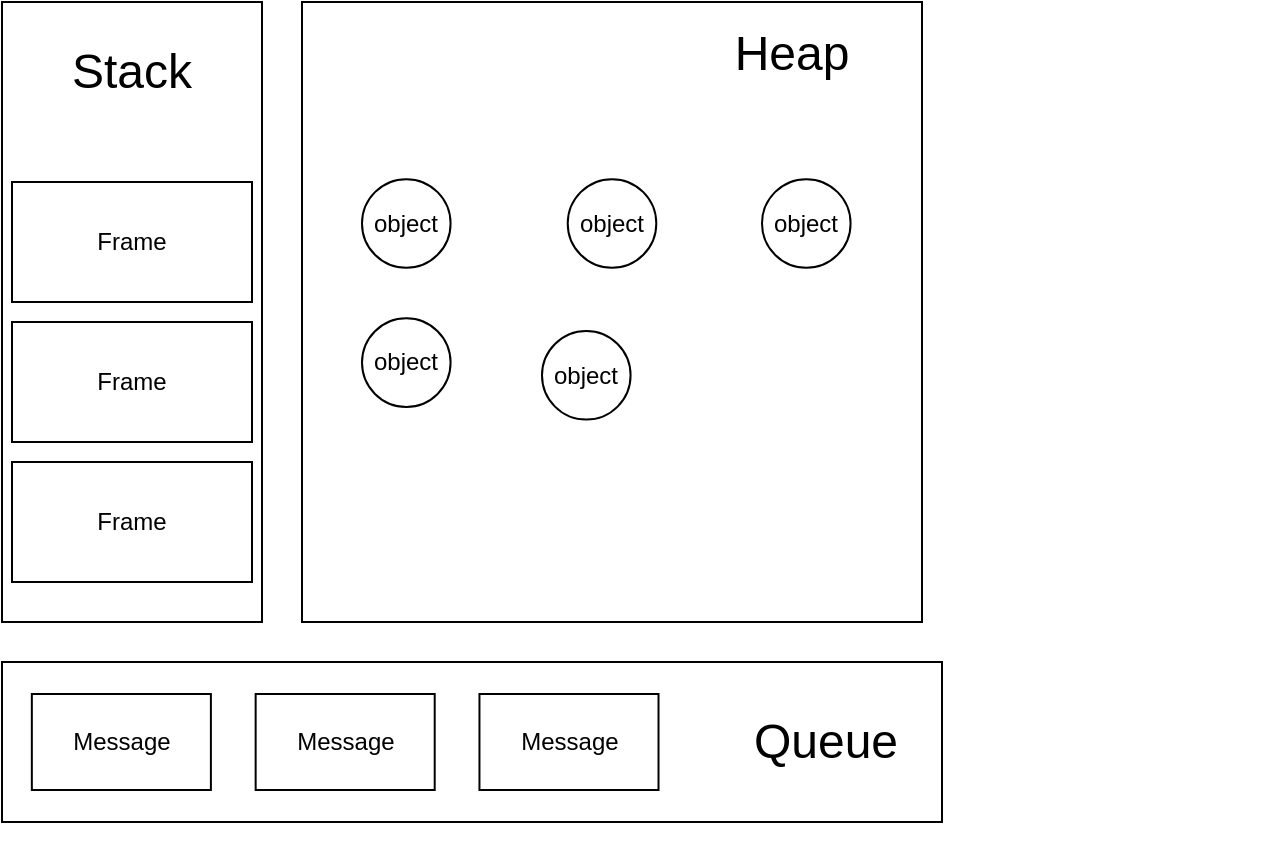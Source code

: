 <mxfile version="14.9.6" type="device" pages="13"><diagram id="KnY-0gdaA-422xjXIHXI" name="js"><mxGraphModel dx="1186" dy="606" grid="1" gridSize="10" guides="1" tooltips="1" connect="1" arrows="1" fold="1" page="1" pageScale="1" pageWidth="827" pageHeight="1169" math="0" shadow="0"><root><mxCell id="0"/><mxCell id="1" parent="0"/><mxCell id="_4GG0JRHd17Ef5o_xtxx-2" value="" style="rounded=0;whiteSpace=wrap;html=1;" parent="1" vertex="1"><mxGeometry x="70" y="290" width="130" height="310" as="geometry"/></mxCell><mxCell id="_4GG0JRHd17Ef5o_xtxx-3" value="Frame" style="rounded=0;whiteSpace=wrap;html=1;" parent="1" vertex="1"><mxGeometry x="75" y="380" width="120" height="60" as="geometry"/></mxCell><mxCell id="_4GG0JRHd17Ef5o_xtxx-4" value="&lt;span&gt;Frame&lt;/span&gt;" style="rounded=0;whiteSpace=wrap;html=1;" parent="1" vertex="1"><mxGeometry x="75" y="450" width="120" height="60" as="geometry"/></mxCell><mxCell id="_4GG0JRHd17Ef5o_xtxx-5" value="&lt;span&gt;Frame&lt;/span&gt;" style="rounded=0;whiteSpace=wrap;html=1;" parent="1" vertex="1"><mxGeometry x="75" y="520" width="120" height="60" as="geometry"/></mxCell><mxCell id="_4GG0JRHd17Ef5o_xtxx-12" value="" style="group" parent="1" vertex="1" connectable="0"><mxGeometry x="70" y="620" width="470" height="80" as="geometry"/></mxCell><mxCell id="_4GG0JRHd17Ef5o_xtxx-6" value="" style="rounded=0;whiteSpace=wrap;html=1;" parent="_4GG0JRHd17Ef5o_xtxx-12" vertex="1"><mxGeometry width="470.0" height="80" as="geometry"/></mxCell><mxCell id="_4GG0JRHd17Ef5o_xtxx-7" value="&lt;span&gt;Message&lt;/span&gt;" style="rounded=0;whiteSpace=wrap;html=1;" parent="_4GG0JRHd17Ef5o_xtxx-12" vertex="1"><mxGeometry x="238.73" y="16" width="89.524" height="48" as="geometry"/></mxCell><mxCell id="_4GG0JRHd17Ef5o_xtxx-8" value="&lt;span&gt;Message&lt;/span&gt;" style="rounded=0;whiteSpace=wrap;html=1;" parent="_4GG0JRHd17Ef5o_xtxx-12" vertex="1"><mxGeometry x="126.825" y="16" width="89.524" height="48" as="geometry"/></mxCell><mxCell id="_4GG0JRHd17Ef5o_xtxx-9" value="Message" style="rounded=0;whiteSpace=wrap;html=1;" parent="_4GG0JRHd17Ef5o_xtxx-12" vertex="1"><mxGeometry x="14.921" y="16" width="89.524" height="48" as="geometry"/></mxCell><mxCell id="_4GG0JRHd17Ef5o_xtxx-10" style="edgeStyle=orthogonalEdgeStyle;rounded=0;orthogonalLoop=1;jettySize=auto;html=1;exitX=0.5;exitY=1;exitDx=0;exitDy=0;" parent="_4GG0JRHd17Ef5o_xtxx-12" source="_4GG0JRHd17Ef5o_xtxx-6" target="_4GG0JRHd17Ef5o_xtxx-6" edge="1"><mxGeometry relative="1" as="geometry"/></mxCell><mxCell id="_4GG0JRHd17Ef5o_xtxx-16" value="&lt;span style=&quot;font-size: 24px&quot;&gt;Queue&lt;/span&gt;" style="text;html=1;strokeColor=none;fillColor=none;align=center;verticalAlign=middle;whiteSpace=wrap;rounded=0;" parent="_4GG0JRHd17Ef5o_xtxx-12" vertex="1"><mxGeometry x="376" y="20" width="72.308" height="40" as="geometry"/></mxCell><mxCell id="_4GG0JRHd17Ef5o_xtxx-14" value="" style="group" parent="1" vertex="1" connectable="0"><mxGeometry x="220" y="290" width="490" height="310" as="geometry"/></mxCell><mxCell id="_4GG0JRHd17Ef5o_xtxx-11" value="" style="whiteSpace=wrap;html=1;aspect=fixed;" parent="_4GG0JRHd17Ef5o_xtxx-14" vertex="1"><mxGeometry width="310" height="310" as="geometry"/></mxCell><mxCell id="_4GG0JRHd17Ef5o_xtxx-13" value="&lt;font style=&quot;font-size: 24px&quot;&gt;Heap&lt;/font&gt;" style="text;html=1;strokeColor=none;fillColor=none;align=center;verticalAlign=middle;whiteSpace=wrap;rounded=0;" parent="_4GG0JRHd17Ef5o_xtxx-14" vertex="1"><mxGeometry x="195" y="10" width="100" height="31.633" as="geometry"/></mxCell><mxCell id="_4GG0JRHd17Ef5o_xtxx-17" value="object" style="ellipse;whiteSpace=wrap;html=1;aspect=fixed;" parent="_4GG0JRHd17Ef5o_xtxx-14" vertex="1"><mxGeometry x="30" y="88.571" width="44.286" height="44.286" as="geometry"/></mxCell><mxCell id="_4GG0JRHd17Ef5o_xtxx-29" value="object" style="ellipse;whiteSpace=wrap;html=1;aspect=fixed;" parent="_4GG0JRHd17Ef5o_xtxx-14" vertex="1"><mxGeometry x="120" y="164.49" width="44.286" height="44.286" as="geometry"/></mxCell><mxCell id="_4GG0JRHd17Ef5o_xtxx-28" value="object" style="ellipse;whiteSpace=wrap;html=1;aspect=fixed;" parent="_4GG0JRHd17Ef5o_xtxx-14" vertex="1"><mxGeometry x="132.86" y="88.571" width="44.286" height="44.286" as="geometry"/></mxCell><mxCell id="_4GG0JRHd17Ef5o_xtxx-27" value="object" style="ellipse;whiteSpace=wrap;html=1;aspect=fixed;" parent="_4GG0JRHd17Ef5o_xtxx-14" vertex="1"><mxGeometry x="30" y="158.163" width="44.286" height="44.286" as="geometry"/></mxCell><mxCell id="_4GG0JRHd17Ef5o_xtxx-26" value="object" style="ellipse;whiteSpace=wrap;html=1;aspect=fixed;" parent="_4GG0JRHd17Ef5o_xtxx-14" vertex="1"><mxGeometry x="230" y="88.571" width="44.286" height="44.286" as="geometry"/></mxCell><mxCell id="_4GG0JRHd17Ef5o_xtxx-15" value="&lt;span style=&quot;font-size: 24px&quot;&gt;Stack&lt;/span&gt;" style="text;html=1;strokeColor=none;fillColor=none;align=center;verticalAlign=middle;whiteSpace=wrap;rounded=0;" parent="1" vertex="1"><mxGeometry x="85" y="300" width="100" height="50" as="geometry"/></mxCell></root></mxGraphModel></diagram><diagram id="Ao081SLWTS_Acnk6QWB3" name="vue"><mxGraphModel dx="466" dy="609" grid="1" gridSize="10" guides="1" tooltips="1" connect="1" arrows="1" fold="1" page="1" pageScale="1" pageWidth="827" pageHeight="1169" math="0" shadow="0"><root><mxCell id="6-_cuyZPIfRmo2T-o4_G-0"/><mxCell id="6-_cuyZPIfRmo2T-o4_G-1" parent="6-_cuyZPIfRmo2T-o4_G-0"/><mxCell id="D-ZEk0Pctq8QFgQUE7Eh-10" value="" style="endArrow=classic;html=1;entryX=1;entryY=0.75;entryDx=0;entryDy=0;" parent="6-_cuyZPIfRmo2T-o4_G-1" target="D-ZEk0Pctq8QFgQUE7Eh-0" edge="1"><mxGeometry width="50" height="50" relative="1" as="geometry"><mxPoint x="556" y="335" as="sourcePoint"/><mxPoint x="280" y="357" as="targetPoint"/></mxGeometry></mxCell><mxCell id="D-ZEk0Pctq8QFgQUE7Eh-9" value="" style="endArrow=classic;html=1;exitX=0.983;exitY=0.32;exitDx=0;exitDy=0;exitPerimeter=0;entryX=0;entryY=0;entryDx=0;entryDy=29.75;entryPerimeter=0;" parent="6-_cuyZPIfRmo2T-o4_G-1" source="D-ZEk0Pctq8QFgQUE7Eh-0" target="D-ZEk0Pctq8QFgQUE7Eh-1" edge="1"><mxGeometry width="50" height="50" relative="1" as="geometry"><mxPoint x="320" y="340" as="sourcePoint"/><mxPoint x="440" y="380" as="targetPoint"/></mxGeometry></mxCell><mxCell id="D-ZEk0Pctq8QFgQUE7Eh-0" value="view" style="rounded=0;whiteSpace=wrap;html=1;" parent="6-_cuyZPIfRmo2T-o4_G-1" vertex="1"><mxGeometry x="230" y="260" width="60" height="100" as="geometry"/></mxCell><mxCell id="D-ZEk0Pctq8QFgQUE7Eh-1" value="Model" style="shape=cylinder3;whiteSpace=wrap;html=1;boundedLbl=1;backgroundOutline=1;size=15;" parent="6-_cuyZPIfRmo2T-o4_G-1" vertex="1"><mxGeometry x="560" y="265.5" width="60" height="89" as="geometry"/></mxCell><mxCell id="D-ZEk0Pctq8QFgQUE7Eh-2" value="&lt;b&gt;&lt;font style=&quot;font-size: 18px&quot;&gt;Dom&lt;/font&gt;&lt;/b&gt;" style="text;html=1;strokeColor=none;fillColor=none;align=center;verticalAlign=middle;whiteSpace=wrap;rounded=0;" parent="6-_cuyZPIfRmo2T-o4_G-1" vertex="1"><mxGeometry x="240" y="400" width="40" height="20" as="geometry"/></mxCell><mxCell id="D-ZEk0Pctq8QFgQUE7Eh-3" value="&lt;b&gt;&lt;font style=&quot;font-size: 18px&quot;&gt;Plain Javascript Object&lt;/font&gt;&lt;/b&gt;" style="text;html=1;strokeColor=none;fillColor=none;align=center;verticalAlign=middle;whiteSpace=wrap;rounded=0;" parent="6-_cuyZPIfRmo2T-o4_G-1" vertex="1"><mxGeometry x="570" y="405" width="40" height="20" as="geometry"/></mxCell><mxCell id="D-ZEk0Pctq8QFgQUE7Eh-5" value="" style="shape=cube;whiteSpace=wrap;html=1;boundedLbl=1;backgroundOutline=1;darkOpacity=0.05;darkOpacity2=0.1;" parent="6-_cuyZPIfRmo2T-o4_G-1" vertex="1"><mxGeometry x="370" y="240" width="120" height="140" as="geometry"/></mxCell><mxCell id="D-ZEk0Pctq8QFgQUE7Eh-6" value="Dom Listener" style="rounded=0;whiteSpace=wrap;html=1;" parent="6-_cuyZPIfRmo2T-o4_G-1" vertex="1"><mxGeometry x="400" y="271" width="80" height="39" as="geometry"/></mxCell><mxCell id="D-ZEk0Pctq8QFgQUE7Eh-7" value="Data Binding" style="rounded=0;whiteSpace=wrap;html=1;" parent="6-_cuyZPIfRmo2T-o4_G-1" vertex="1"><mxGeometry x="400" y="320" width="80" height="39" as="geometry"/></mxCell><mxCell id="D-ZEk0Pctq8QFgQUE7Eh-8" value="&lt;b&gt;&lt;font style=&quot;font-size: 18px&quot;&gt;Vue&lt;/font&gt;&lt;/b&gt;" style="text;html=1;strokeColor=none;fillColor=none;align=center;verticalAlign=middle;whiteSpace=wrap;rounded=0;" parent="6-_cuyZPIfRmo2T-o4_G-1" vertex="1"><mxGeometry x="414" y="405" width="40" height="20" as="geometry"/></mxCell></root></mxGraphModel></diagram><diagram id="qSe2MmziWejwj36YIf9j" name="lifecycle"><mxGraphModel dx="466" dy="609" grid="1" gridSize="10" guides="1" tooltips="1" connect="1" arrows="1" fold="1" page="1" pageScale="1" pageWidth="827" pageHeight="1169" math="0" shadow="0"><root><mxCell id="EtnGLVjKss63zHWS_DwG-0"/><mxCell id="EtnGLVjKss63zHWS_DwG-1" parent="EtnGLVjKss63zHWS_DwG-0"/><mxCell id="EtnGLVjKss63zHWS_DwG-6" style="edgeStyle=orthogonalEdgeStyle;rounded=0;orthogonalLoop=1;jettySize=auto;html=1;" parent="EtnGLVjKss63zHWS_DwG-1" edge="1"><mxGeometry relative="1" as="geometry"><mxPoint x="140" y="209" as="sourcePoint"/><mxPoint x="230" y="209" as="targetPoint"/></mxGeometry></mxCell><mxCell id="EtnGLVjKss63zHWS_DwG-2" value="Renderer encounters component" style="rounded=0;whiteSpace=wrap;html=1;" parent="EtnGLVjKss63zHWS_DwG-1" vertex="1"><mxGeometry x="20" y="180" width="120" height="50" as="geometry"/></mxCell><mxCell id="EtnGLVjKss63zHWS_DwG-3" value="Init Options API" style="rounded=0;whiteSpace=wrap;html=1;" parent="EtnGLVjKss63zHWS_DwG-1" vertex="1"><mxGeometry x="230" y="180" width="120" height="50" as="geometry"/></mxCell><mxCell id="EtnGLVjKss63zHWS_DwG-4" value="setup" style="rounded=0;whiteSpace=wrap;html=1;" parent="EtnGLVjKss63zHWS_DwG-1" vertex="1"><mxGeometry x="110" y="110" width="100" height="30" as="geometry"/></mxCell><mxCell id="EtnGLVjKss63zHWS_DwG-5" value="beforeCreate" style="rounded=0;whiteSpace=wrap;html=1;" parent="EtnGLVjKss63zHWS_DwG-1" vertex="1"><mxGeometry x="140" y="270" width="100" height="30" as="geometry"/></mxCell><mxCell id="EtnGLVjKss63zHWS_DwG-9" value="" style="endArrow=classic;html=1;entryX=0.5;entryY=1;entryDx=0;entryDy=0;" parent="EtnGLVjKss63zHWS_DwG-1" target="EtnGLVjKss63zHWS_DwG-4" edge="1"><mxGeometry width="50" height="50" relative="1" as="geometry"><mxPoint x="160" y="207" as="sourcePoint"/><mxPoint x="160" y="117" as="targetPoint"/></mxGeometry></mxCell><mxCell id="EtnGLVjKss63zHWS_DwG-11" value="" style="endArrow=classic;html=1;" parent="EtnGLVjKss63zHWS_DwG-1" edge="1"><mxGeometry width="50" height="50" relative="1" as="geometry"><mxPoint x="190" y="207" as="sourcePoint"/><mxPoint x="190" y="270" as="targetPoint"/></mxGeometry></mxCell><mxCell id="EtnGLVjKss63zHWS_DwG-12" value="&lt;font style=&quot;font-size: 6px&quot;&gt;Has pre-compiled template?&lt;/font&gt;" style="rhombus;whiteSpace=wrap;html=1;" parent="EtnGLVjKss63zHWS_DwG-1" vertex="1"><mxGeometry x="390" y="170" width="100" height="66.25" as="geometry"/></mxCell></root></mxGraphModel></diagram><diagram id="Of2HmBO3i4bgcMxBN-6r" name="file-type-flow"><mxGraphModel dx="548" dy="716" grid="1" gridSize="10" guides="1" tooltips="1" connect="1" arrows="1" fold="1" page="1" pageScale="1" pageWidth="827" pageHeight="1169" math="0" shadow="0"><root><mxCell id="5OatbBdwGDSHN1UQgC3_-0"/><mxCell id="5OatbBdwGDSHN1UQgC3_-1" parent="5OatbBdwGDSHN1UQgC3_-0"/><mxCell id="5OatbBdwGDSHN1UQgC3_-5" style="edgeStyle=orthogonalEdgeStyle;rounded=0;orthogonalLoop=1;jettySize=auto;html=1;exitX=0.5;exitY=1;exitDx=0;exitDy=0;exitPerimeter=0;entryX=0.5;entryY=0;entryDx=0;entryDy=0;" edge="1" parent="5OatbBdwGDSHN1UQgC3_-1" source="5OatbBdwGDSHN1UQgC3_-2" target="5OatbBdwGDSHN1UQgC3_-3"><mxGeometry relative="1" as="geometry"><Array as="points"><mxPoint x="380" y="150"/><mxPoint x="380" y="150"/></Array></mxGeometry></mxCell><mxCell id="5OatbBdwGDSHN1UQgC3_-2" value="start" style="strokeWidth=2;html=1;shape=mxgraph.flowchart.start_2;whiteSpace=wrap;" vertex="1" parent="5OatbBdwGDSHN1UQgC3_-1"><mxGeometry x="365" y="100" width="30" height="30" as="geometry"/></mxCell><mxCell id="5OatbBdwGDSHN1UQgC3_-6" style="edgeStyle=orthogonalEdgeStyle;rounded=0;orthogonalLoop=1;jettySize=auto;html=1;exitX=0.5;exitY=1;exitDx=0;exitDy=0;entryX=0.5;entryY=0;entryDx=0;entryDy=0;entryPerimeter=0;" edge="1" parent="5OatbBdwGDSHN1UQgC3_-1" source="5OatbBdwGDSHN1UQgC3_-3" target="5OatbBdwGDSHN1UQgC3_-4"><mxGeometry relative="1" as="geometry"/></mxCell><mxCell id="5OatbBdwGDSHN1UQgC3_-3" value="file input" style="html=1;dashed=0;whitespace=wrap;" vertex="1" parent="5OatbBdwGDSHN1UQgC3_-1"><mxGeometry x="330" y="160" width="100" height="40" as="geometry"/></mxCell><mxCell id="5OatbBdwGDSHN1UQgC3_-11" style="edgeStyle=orthogonalEdgeStyle;rounded=0;orthogonalLoop=1;jettySize=auto;html=1;" edge="1" parent="5OatbBdwGDSHN1UQgC3_-1" source="5OatbBdwGDSHN1UQgC3_-4" target="5OatbBdwGDSHN1UQgC3_-9"><mxGeometry relative="1" as="geometry"/></mxCell><mxCell id="5OatbBdwGDSHN1UQgC3_-12" value="Yes" style="edgeLabel;html=1;align=center;verticalAlign=middle;resizable=0;points=[];" vertex="1" connectable="0" parent="5OatbBdwGDSHN1UQgC3_-11"><mxGeometry x="0.28" y="-2" relative="1" as="geometry"><mxPoint x="14" y="2" as="offset"/></mxGeometry></mxCell><mxCell id="5OatbBdwGDSHN1UQgC3_-4" value="&lt;font style=&quot;font-size: 12px&quot;&gt;Empty file&lt;/font&gt;" style="strokeWidth=2;html=1;shape=mxgraph.flowchart.decision;whiteSpace=wrap;" vertex="1" parent="5OatbBdwGDSHN1UQgC3_-1"><mxGeometry x="325" y="220" width="110" height="50" as="geometry"/></mxCell><mxCell id="5OatbBdwGDSHN1UQgC3_-7" value="end" style="points=[[0.145,0.145,0],[0.5,0,0],[0.855,0.145,0],[1,0.5,0],[0.855,0.855,0],[0.5,1,0],[0.145,0.855,0],[0,0.5,0]];shape=mxgraph.bpmn.event;html=1;verticalLabelPosition=bottom;labelBackgroundColor=#ffffff;verticalAlign=top;align=center;perimeter=ellipsePerimeter;outlineConnect=0;aspect=fixed;outline=end;symbol=terminate2;" vertex="1" parent="5OatbBdwGDSHN1UQgC3_-1"><mxGeometry x="370" y="520" width="20" height="20" as="geometry"/></mxCell><mxCell id="5OatbBdwGDSHN1UQgC3_-52" style="edgeStyle=orthogonalEdgeStyle;rounded=0;orthogonalLoop=1;jettySize=auto;html=1;entryX=0.5;entryY=0;entryDx=0;entryDy=0;entryPerimeter=0;" edge="1" parent="5OatbBdwGDSHN1UQgC3_-1" source="5OatbBdwGDSHN1UQgC3_-9" target="5OatbBdwGDSHN1UQgC3_-16"><mxGeometry relative="1" as="geometry"/></mxCell><mxCell id="5OatbBdwGDSHN1UQgC3_-9" value="get Hex from File Header" style="html=1;dashed=0;whitespace=wrap;" vertex="1" parent="5OatbBdwGDSHN1UQgC3_-1"><mxGeometry x="310" y="290" width="140" height="40" as="geometry"/></mxCell><mxCell id="5OatbBdwGDSHN1UQgC3_-54" style="edgeStyle=orthogonalEdgeStyle;rounded=0;orthogonalLoop=1;jettySize=auto;html=1;entryX=0.5;entryY=0;entryDx=0;entryDy=0;" edge="1" parent="5OatbBdwGDSHN1UQgC3_-1" source="5OatbBdwGDSHN1UQgC3_-16" target="5OatbBdwGDSHN1UQgC3_-20"><mxGeometry relative="1" as="geometry"><Array as="points"><mxPoint x="475" y="382"/></Array></mxGeometry></mxCell><mxCell id="5OatbBdwGDSHN1UQgC3_-62" value="Yes" style="edgeLabel;html=1;align=center;verticalAlign=middle;resizable=0;points=[];" vertex="1" connectable="0" parent="5OatbBdwGDSHN1UQgC3_-54"><mxGeometry x="-0.756" y="-4" relative="1" as="geometry"><mxPoint x="16" y="-4" as="offset"/></mxGeometry></mxCell><mxCell id="5OatbBdwGDSHN1UQgC3_-61" style="edgeStyle=orthogonalEdgeStyle;rounded=0;orthogonalLoop=1;jettySize=auto;html=1;" edge="1" parent="5OatbBdwGDSHN1UQgC3_-1" source="5OatbBdwGDSHN1UQgC3_-16" target="5OatbBdwGDSHN1UQgC3_-37"><mxGeometry relative="1" as="geometry"/></mxCell><mxCell id="5OatbBdwGDSHN1UQgC3_-63" value="No" style="edgeLabel;html=1;align=center;verticalAlign=middle;resizable=0;points=[];" vertex="1" connectable="0" parent="5OatbBdwGDSHN1UQgC3_-61"><mxGeometry x="-0.481" y="-2" relative="1" as="geometry"><mxPoint as="offset"/></mxGeometry></mxCell><mxCell id="5OatbBdwGDSHN1UQgC3_-16" value="No type" style="strokeWidth=2;html=1;shape=mxgraph.flowchart.decision;whiteSpace=wrap;" vertex="1" parent="5OatbBdwGDSHN1UQgC3_-1"><mxGeometry x="327.5" y="358.5" width="105" height="47.5" as="geometry"/></mxCell><mxCell id="5OatbBdwGDSHN1UQgC3_-65" style="edgeStyle=orthogonalEdgeStyle;rounded=0;orthogonalLoop=1;jettySize=auto;html=1;entryX=0.5;entryY=0;entryDx=0;entryDy=0;entryPerimeter=0;" edge="1" parent="5OatbBdwGDSHN1UQgC3_-1" source="5OatbBdwGDSHN1UQgC3_-20" target="5OatbBdwGDSHN1UQgC3_-7"><mxGeometry relative="1" as="geometry"/></mxCell><mxCell id="5OatbBdwGDSHN1UQgC3_-20" value="get possible &lt;br&gt;result by hex" style="html=1;dashed=0;whitespace=wrap;" vertex="1" parent="5OatbBdwGDSHN1UQgC3_-1"><mxGeometry x="430" y="440" width="90" height="40" as="geometry"/></mxCell><mxCell id="5OatbBdwGDSHN1UQgC3_-58" style="edgeStyle=orthogonalEdgeStyle;rounded=0;orthogonalLoop=1;jettySize=auto;html=1;entryX=0.5;entryY=0;entryDx=0;entryDy=0;entryPerimeter=0;" edge="1" parent="5OatbBdwGDSHN1UQgC3_-1" source="5OatbBdwGDSHN1UQgC3_-37" target="5OatbBdwGDSHN1UQgC3_-7"><mxGeometry relative="1" as="geometry"/></mxCell><mxCell id="5OatbBdwGDSHN1UQgC3_-37" value="Compare" style="html=1;dashed=0;whitespace=wrap;" vertex="1" parent="5OatbBdwGDSHN1UQgC3_-1"><mxGeometry x="230" y="440" width="90" height="40" as="geometry"/></mxCell></root></mxGraphModel></diagram><diagram id="PZtfskWf8dv60aQ0q5YW" name="file-browser"><mxGraphModel dx="1148" dy="420" grid="1" gridSize="10" guides="1" tooltips="1" connect="1" arrows="1" fold="1" page="1" pageScale="1" pageWidth="827" pageHeight="1169" math="0" shadow="0"><root><mxCell id="4uQVi7L0cyBpvY-rUyaF-0"/><mxCell id="4uQVi7L0cyBpvY-rUyaF-1" parent="4uQVi7L0cyBpvY-rUyaF-0"/><mxCell id="4uQVi7L0cyBpvY-rUyaF-14" style="edgeStyle=orthogonalEdgeStyle;rounded=0;orthogonalLoop=1;jettySize=auto;html=1;entryX=0.5;entryY=0.129;entryDx=0;entryDy=0;entryPerimeter=0;" edge="1" parent="4uQVi7L0cyBpvY-rUyaF-1" source="4uQVi7L0cyBpvY-rUyaF-2" target="4uQVi7L0cyBpvY-rUyaF-3"><mxGeometry relative="1" as="geometry"/></mxCell><mxCell id="4uQVi7L0cyBpvY-rUyaF-2" value="Buffer" style="rounded=0;whiteSpace=wrap;html=1;" vertex="1" parent="4uQVi7L0cyBpvY-rUyaF-1"><mxGeometry x="-594" y="270" width="90" height="40" as="geometry"/></mxCell><mxCell id="4uQVi7L0cyBpvY-rUyaF-3" value="Node.js" style="ellipse;shape=cloud;whiteSpace=wrap;html=1;" vertex="1" parent="4uQVi7L0cyBpvY-rUyaF-1"><mxGeometry x="-599" y="355" width="100" height="70" as="geometry"/></mxCell><mxCell id="4uQVi7L0cyBpvY-rUyaF-18" style="edgeStyle=orthogonalEdgeStyle;rounded=0;orthogonalLoop=1;jettySize=auto;html=1;entryX=1;entryY=0.5;entryDx=0;entryDy=0;" edge="1" parent="4uQVi7L0cyBpvY-rUyaF-1" source="4uQVi7L0cyBpvY-rUyaF-4" target="4uQVi7L0cyBpvY-rUyaF-2"><mxGeometry relative="1" as="geometry"/></mxCell><mxCell id="4uQVi7L0cyBpvY-rUyaF-19" value="Sent to Service" style="edgeLabel;html=1;align=center;verticalAlign=middle;resizable=0;points=[];" vertex="1" connectable="0" parent="4uQVi7L0cyBpvY-rUyaF-18"><mxGeometry x="0.206" relative="1" as="geometry"><mxPoint x="1" as="offset"/></mxGeometry></mxCell><mxCell id="4uQVi7L0cyBpvY-rUyaF-23" style="edgeStyle=orthogonalEdgeStyle;rounded=0;orthogonalLoop=1;jettySize=auto;html=1;" edge="1" parent="4uQVi7L0cyBpvY-rUyaF-1" source="4uQVi7L0cyBpvY-rUyaF-4" target="4uQVi7L0cyBpvY-rUyaF-10"><mxGeometry relative="1" as="geometry"/></mxCell><mxCell id="4uQVi7L0cyBpvY-rUyaF-30" value="Conversion" style="edgeLabel;html=1;align=center;verticalAlign=middle;resizable=0;points=[];" vertex="1" connectable="0" parent="4uQVi7L0cyBpvY-rUyaF-23"><mxGeometry x="-0.418" relative="1" as="geometry"><mxPoint as="offset"/></mxGeometry></mxCell><mxCell id="4uQVi7L0cyBpvY-rUyaF-24" style="edgeStyle=orthogonalEdgeStyle;rounded=0;orthogonalLoop=1;jettySize=auto;html=1;" edge="1" parent="4uQVi7L0cyBpvY-rUyaF-1" source="4uQVi7L0cyBpvY-rUyaF-4" target="4uQVi7L0cyBpvY-rUyaF-11"><mxGeometry relative="1" as="geometry"><Array as="points"><mxPoint x="-514" y="420"/></Array></mxGeometry></mxCell><mxCell id="4uQVi7L0cyBpvY-rUyaF-29" value="&lt;p class=&quot;p1&quot; style=&quot;margin: 0px ; font-stretch: normal ; font-size: 14px ; line-height: normal ; font-family: &amp;#34;helvetica neue&amp;#34; ; color: rgba(0 , 0 , 0 , 0.85) ; background-color: rgba(0 , 0 , 0 , 0)&quot;&gt;&lt;span class=&quot;s1&quot; style=&quot;vertical-align: 1.5px&quot;&gt;parameter&lt;/span&gt;&lt;/p&gt;" style="edgeLabel;html=1;align=center;verticalAlign=middle;resizable=0;points=[];" vertex="1" connectable="0" parent="4uQVi7L0cyBpvY-rUyaF-24"><mxGeometry x="-0.28" relative="1" as="geometry"><mxPoint x="5" as="offset"/></mxGeometry></mxCell><mxCell id="4uQVi7L0cyBpvY-rUyaF-4" value="Blob" style="rounded=0;whiteSpace=wrap;html=1;" vertex="1" parent="4uQVi7L0cyBpvY-rUyaF-1"><mxGeometry x="-439" y="380" width="90" height="40" as="geometry"/></mxCell><mxCell id="4uQVi7L0cyBpvY-rUyaF-20" style="edgeStyle=orthogonalEdgeStyle;rounded=0;orthogonalLoop=1;jettySize=auto;html=1;" edge="1" parent="4uQVi7L0cyBpvY-rUyaF-1" source="4uQVi7L0cyBpvY-rUyaF-5" target="4uQVi7L0cyBpvY-rUyaF-4"><mxGeometry relative="1" as="geometry"/></mxCell><mxCell id="4uQVi7L0cyBpvY-rUyaF-21" value="Inherit" style="edgeLabel;html=1;align=center;verticalAlign=middle;resizable=0;points=[];" vertex="1" connectable="0" parent="4uQVi7L0cyBpvY-rUyaF-20"><mxGeometry x="-0.152" y="1" relative="1" as="geometry"><mxPoint as="offset"/></mxGeometry></mxCell><mxCell id="4uQVi7L0cyBpvY-rUyaF-5" value="FIle" style="rounded=0;whiteSpace=wrap;html=1;" vertex="1" parent="4uQVi7L0cyBpvY-rUyaF-1"><mxGeometry x="-319" y="310" width="90" height="40" as="geometry"/></mxCell><mxCell id="4uQVi7L0cyBpvY-rUyaF-7" value="Text, Data Url" style="rounded=0;whiteSpace=wrap;html=1;" vertex="1" parent="4uQVi7L0cyBpvY-rUyaF-1"><mxGeometry x="-639" y="550" width="90" height="40" as="geometry"/></mxCell><mxCell id="4uQVi7L0cyBpvY-rUyaF-33" style="edgeStyle=orthogonalEdgeStyle;rounded=0;orthogonalLoop=1;jettySize=auto;html=1;entryX=0.5;entryY=1;entryDx=0;entryDy=0;" edge="1" parent="4uQVi7L0cyBpvY-rUyaF-1" source="4uQVi7L0cyBpvY-rUyaF-8" target="4uQVi7L0cyBpvY-rUyaF-10"><mxGeometry relative="1" as="geometry"><Array as="points"><mxPoint x="-304" y="560"/><mxPoint x="-374" y="560"/></Array></mxGeometry></mxCell><mxCell id="4uQVi7L0cyBpvY-rUyaF-8" value="DataView" style="rounded=0;whiteSpace=wrap;html=1;" vertex="1" parent="4uQVi7L0cyBpvY-rUyaF-1"><mxGeometry x="-349" y="580" width="90" height="40" as="geometry"/></mxCell><mxCell id="4uQVi7L0cyBpvY-rUyaF-31" style="edgeStyle=orthogonalEdgeStyle;rounded=0;orthogonalLoop=1;jettySize=auto;html=1;entryX=0.5;entryY=1;entryDx=0;entryDy=0;" edge="1" parent="4uQVi7L0cyBpvY-rUyaF-1" source="4uQVi7L0cyBpvY-rUyaF-9" target="4uQVi7L0cyBpvY-rUyaF-10"><mxGeometry relative="1" as="geometry"/></mxCell><mxCell id="4uQVi7L0cyBpvY-rUyaF-9" value="TypedArray" style="rounded=0;whiteSpace=wrap;html=1;" vertex="1" parent="4uQVi7L0cyBpvY-rUyaF-1"><mxGeometry x="-479" y="580" width="90" height="40" as="geometry"/></mxCell><mxCell id="4uQVi7L0cyBpvY-rUyaF-16" style="edgeStyle=orthogonalEdgeStyle;rounded=0;orthogonalLoop=1;jettySize=auto;html=1;" edge="1" parent="4uQVi7L0cyBpvY-rUyaF-1" source="4uQVi7L0cyBpvY-rUyaF-10" target="4uQVi7L0cyBpvY-rUyaF-15"><mxGeometry relative="1" as="geometry"/></mxCell><mxCell id="4uQVi7L0cyBpvY-rUyaF-10" value="ArrayBuffer" style="rounded=0;whiteSpace=wrap;html=1;" vertex="1" parent="4uQVi7L0cyBpvY-rUyaF-1"><mxGeometry x="-419" y="510" width="90" height="40" as="geometry"/></mxCell><mxCell id="4uQVi7L0cyBpvY-rUyaF-25" style="edgeStyle=orthogonalEdgeStyle;rounded=0;orthogonalLoop=1;jettySize=auto;html=1;" edge="1" parent="4uQVi7L0cyBpvY-rUyaF-1" source="4uQVi7L0cyBpvY-rUyaF-11" target="4uQVi7L0cyBpvY-rUyaF-7"><mxGeometry relative="1" as="geometry"/></mxCell><mxCell id="4uQVi7L0cyBpvY-rUyaF-28" value="Conversion" style="edgeLabel;html=1;align=center;verticalAlign=middle;resizable=0;points=[];" vertex="1" connectable="0" parent="4uQVi7L0cyBpvY-rUyaF-25"><mxGeometry x="-0.15" y="-1" relative="1" as="geometry"><mxPoint as="offset"/></mxGeometry></mxCell><mxCell id="4uQVi7L0cyBpvY-rUyaF-26" style="edgeStyle=orthogonalEdgeStyle;rounded=0;orthogonalLoop=1;jettySize=auto;html=1;" edge="1" parent="4uQVi7L0cyBpvY-rUyaF-1" source="4uQVi7L0cyBpvY-rUyaF-11" target="4uQVi7L0cyBpvY-rUyaF-10"><mxGeometry relative="1" as="geometry"/></mxCell><mxCell id="4uQVi7L0cyBpvY-rUyaF-27" value="Conversion" style="edgeLabel;html=1;align=center;verticalAlign=middle;resizable=0;points=[];" vertex="1" connectable="0" parent="4uQVi7L0cyBpvY-rUyaF-26"><mxGeometry x="-0.311" y="-2" relative="1" as="geometry"><mxPoint x="11" y="3" as="offset"/></mxGeometry></mxCell><mxCell id="4uQVi7L0cyBpvY-rUyaF-11" value="FileReader" style="rounded=0;whiteSpace=wrap;html=1;" vertex="1" parent="4uQVi7L0cyBpvY-rUyaF-1"><mxGeometry x="-559" y="470" width="90" height="40" as="geometry"/></mxCell><mxCell id="4uQVi7L0cyBpvY-rUyaF-15" value="read only" style="ellipse;shape=cloud;whiteSpace=wrap;html=1;" vertex="1" parent="4uQVi7L0cyBpvY-rUyaF-1"><mxGeometry x="-279" y="505" width="90" height="50" as="geometry"/></mxCell></root></mxGraphModel></diagram><diagram id="otxItmBhe5XMPFKT7z59" name="pdf-file"><mxGraphModel dx="466" dy="609" grid="1" gridSize="10" guides="1" tooltips="1" connect="1" arrows="1" fold="1" page="1" pageScale="1" pageWidth="827" pageHeight="1169" math="0" shadow="0"><root><mxCell id="NBlhXFBgD4lUoPGEUZ0R-0"/><mxCell id="NBlhXFBgD4lUoPGEUZ0R-1" parent="NBlhXFBgD4lUoPGEUZ0R-0"/><mxCell id="NBlhXFBgD4lUoPGEUZ0R-5" style="edgeStyle=orthogonalEdgeStyle;rounded=0;orthogonalLoop=1;jettySize=auto;html=1;" edge="1" parent="NBlhXFBgD4lUoPGEUZ0R-1" source="NBlhXFBgD4lUoPGEUZ0R-2" target="NBlhXFBgD4lUoPGEUZ0R-3"><mxGeometry relative="1" as="geometry"/></mxCell><mxCell id="NBlhXFBgD4lUoPGEUZ0R-2" value="get URL of file" style="rounded=0;whiteSpace=wrap;html=1;" vertex="1" parent="NBlhXFBgD4lUoPGEUZ0R-1"><mxGeometry x="310" y="300" width="110" height="50" as="geometry"/></mxCell><mxCell id="NBlhXFBgD4lUoPGEUZ0R-6" style="edgeStyle=orthogonalEdgeStyle;rounded=0;orthogonalLoop=1;jettySize=auto;html=1;" edge="1" parent="NBlhXFBgD4lUoPGEUZ0R-1" source="NBlhXFBgD4lUoPGEUZ0R-3" target="NBlhXFBgD4lUoPGEUZ0R-4"><mxGeometry relative="1" as="geometry"/></mxCell><mxCell id="NBlhXFBgD4lUoPGEUZ0R-3" value="download file" style="rounded=0;whiteSpace=wrap;html=1;" vertex="1" parent="NBlhXFBgD4lUoPGEUZ0R-1"><mxGeometry x="310" y="390" width="110" height="50" as="geometry"/></mxCell><mxCell id="NBlhXFBgD4lUoPGEUZ0R-4" value="rendering" style="rounded=0;whiteSpace=wrap;html=1;" vertex="1" parent="NBlhXFBgD4lUoPGEUZ0R-1"><mxGeometry x="310" y="480" width="110" height="50" as="geometry"/></mxCell><mxCell id="NBlhXFBgD4lUoPGEUZ0R-8" style="edgeStyle=orthogonalEdgeStyle;rounded=0;orthogonalLoop=1;jettySize=auto;html=1;" edge="1" parent="NBlhXFBgD4lUoPGEUZ0R-1" source="NBlhXFBgD4lUoPGEUZ0R-7"><mxGeometry relative="1" as="geometry"><mxPoint x="370" y="360" as="targetPoint"/></mxGeometry></mxCell><mxCell id="NBlhXFBgD4lUoPGEUZ0R-7" value="set our file" style="ellipse;shape=cloud;whiteSpace=wrap;html=1;" vertex="1" parent="NBlhXFBgD4lUoPGEUZ0R-1"><mxGeometry x="140" y="320" width="120" height="80" as="geometry"/></mxCell></root></mxGraphModel></diagram><diagram id="V1Ds4unUyx9a2Wjeyf9D" name="login"><mxGraphModel dx="988" dy="508" grid="1" gridSize="10" guides="1" tooltips="1" connect="1" arrows="1" fold="1" page="1" pageScale="1" pageWidth="827" pageHeight="1169" math="0" shadow="0"><root><mxCell id="DXih936xz024eejQZz-u-0"/><mxCell id="DXih936xz024eejQZz-u-1" parent="DXih936xz024eejQZz-u-0"/><mxCell id="axupgmxqIh7hAWWV2ued-45" style="edgeStyle=orthogonalEdgeStyle;rounded=0;orthogonalLoop=1;jettySize=auto;html=1;" edge="1" parent="DXih936xz024eejQZz-u-1" source="axupgmxqIh7hAWWV2ued-20" target="axupgmxqIh7hAWWV2ued-22"><mxGeometry relative="1" as="geometry"/></mxCell><mxCell id="axupgmxqIh7hAWWV2ued-20" value="start" style="strokeWidth=2;html=1;shape=mxgraph.flowchart.start_2;whiteSpace=wrap;" vertex="1" parent="DXih936xz024eejQZz-u-1"><mxGeometry x="375" y="110" width="30" height="30" as="geometry"/></mxCell><mxCell id="axupgmxqIh7hAWWV2ued-21" style="edgeStyle=orthogonalEdgeStyle;rounded=0;orthogonalLoop=1;jettySize=auto;html=1;exitX=0.5;exitY=1;exitDx=0;exitDy=0;entryX=0.5;entryY=0;entryDx=0;entryDy=0;entryPerimeter=0;" edge="1" parent="DXih936xz024eejQZz-u-1" source="axupgmxqIh7hAWWV2ued-22" target="axupgmxqIh7hAWWV2ued-25"><mxGeometry relative="1" as="geometry"/></mxCell><mxCell id="axupgmxqIh7hAWWV2ued-22" value="Input id and passward" style="html=1;dashed=0;whitespace=wrap;" vertex="1" parent="DXih936xz024eejQZz-u-1"><mxGeometry x="320" y="170" width="140" height="40" as="geometry"/></mxCell><mxCell id="axupgmxqIh7hAWWV2ued-23" style="edgeStyle=orthogonalEdgeStyle;rounded=0;orthogonalLoop=1;jettySize=auto;html=1;" edge="1" parent="DXih936xz024eejQZz-u-1" source="axupgmxqIh7hAWWV2ued-25" target="axupgmxqIh7hAWWV2ued-28"><mxGeometry relative="1" as="geometry"/></mxCell><mxCell id="axupgmxqIh7hAWWV2ued-24" value="Yes" style="edgeLabel;html=1;align=center;verticalAlign=middle;resizable=0;points=[];" vertex="1" connectable="0" parent="axupgmxqIh7hAWWV2ued-23"><mxGeometry x="0.28" y="-2" relative="1" as="geometry"><mxPoint x="14" y="2" as="offset"/></mxGeometry></mxCell><mxCell id="axupgmxqIh7hAWWV2ued-40" style="edgeStyle=orthogonalEdgeStyle;rounded=0;orthogonalLoop=1;jettySize=auto;html=1;entryX=1;entryY=0.5;entryDx=0;entryDy=0;" edge="1" parent="DXih936xz024eejQZz-u-1" source="axupgmxqIh7hAWWV2ued-25" target="axupgmxqIh7hAWWV2ued-22"><mxGeometry relative="1" as="geometry"><Array as="points"><mxPoint x="500" y="255"/><mxPoint x="500" y="190"/></Array></mxGeometry></mxCell><mxCell id="axupgmxqIh7hAWWV2ued-41" value="No" style="edgeLabel;html=1;align=center;verticalAlign=middle;resizable=0;points=[];" vertex="1" connectable="0" parent="axupgmxqIh7hAWWV2ued-40"><mxGeometry x="0.055" y="-3" relative="1" as="geometry"><mxPoint as="offset"/></mxGeometry></mxCell><mxCell id="axupgmxqIh7hAWWV2ued-25" value="&lt;font style=&quot;font-size: 12px&quot;&gt;pass validation&lt;/font&gt;" style="strokeWidth=2;html=1;shape=mxgraph.flowchart.decision;whiteSpace=wrap;" vertex="1" parent="DXih936xz024eejQZz-u-1"><mxGeometry x="335" y="230" width="110" height="50" as="geometry"/></mxCell><mxCell id="axupgmxqIh7hAWWV2ued-26" value="end" style="points=[[0.145,0.145,0],[0.5,0,0],[0.855,0.145,0],[1,0.5,0],[0.855,0.855,0],[0.5,1,0],[0.145,0.855,0],[0,0.5,0]];shape=mxgraph.bpmn.event;html=1;verticalLabelPosition=bottom;labelBackgroundColor=#ffffff;verticalAlign=top;align=center;perimeter=ellipsePerimeter;outlineConnect=0;aspect=fixed;outline=end;symbol=terminate2;" vertex="1" parent="DXih936xz024eejQZz-u-1"><mxGeometry x="382" y="433" width="20" height="20" as="geometry"/></mxCell><mxCell id="axupgmxqIh7hAWWV2ued-27" style="edgeStyle=orthogonalEdgeStyle;rounded=0;orthogonalLoop=1;jettySize=auto;html=1;entryX=0.5;entryY=0;entryDx=0;entryDy=0;entryPerimeter=0;" edge="1" parent="DXih936xz024eejQZz-u-1" source="axupgmxqIh7hAWWV2ued-28"><mxGeometry relative="1" as="geometry"><mxPoint x="390" y="368.5" as="targetPoint"/></mxGeometry></mxCell><mxCell id="axupgmxqIh7hAWWV2ued-28" value="loading menu" style="html=1;dashed=0;whitespace=wrap;" vertex="1" parent="DXih936xz024eejQZz-u-1"><mxGeometry x="320" y="300" width="140" height="40" as="geometry"/></mxCell><mxCell id="XXKT2PHPjFXQNbt6l3c4-0" style="edgeStyle=orthogonalEdgeStyle;rounded=0;orthogonalLoop=1;jettySize=auto;html=1;entryX=0.5;entryY=0;entryDx=0;entryDy=0;entryPerimeter=0;" edge="1" parent="DXih936xz024eejQZz-u-1" source="axupgmxqIh7hAWWV2ued-42" target="axupgmxqIh7hAWWV2ued-26"><mxGeometry relative="1" as="geometry"/></mxCell><mxCell id="axupgmxqIh7hAWWV2ued-42" value="Redirect to main page" style="html=1;dashed=0;whitespace=wrap;" vertex="1" parent="DXih936xz024eejQZz-u-1"><mxGeometry x="322" y="370" width="140" height="40" as="geometry"/></mxCell><mxCell id="axupgmxqIh7hAWWV2ued-44" style="edgeStyle=orthogonalEdgeStyle;rounded=0;orthogonalLoop=1;jettySize=auto;html=1;exitX=0.5;exitY=1;exitDx=0;exitDy=0;exitPerimeter=0;" edge="1" parent="DXih936xz024eejQZz-u-1"><mxGeometry relative="1" as="geometry"><mxPoint x="390" y="455" as="sourcePoint"/><mxPoint x="390" y="455" as="targetPoint"/></mxGeometry></mxCell></root></mxGraphModel></diagram><diagram id="AFIqb4yD-s3UDTKBOh87" name="file-review"><mxGraphModel dx="1186" dy="609" grid="1" gridSize="10" guides="1" tooltips="1" connect="1" arrows="1" fold="1" page="1" pageScale="1" pageWidth="827" pageHeight="1169" math="0" shadow="0"><root><mxCell id="mVTPH-9-ql4jQgFyhVmn-0"/><mxCell id="mVTPH-9-ql4jQgFyhVmn-1" parent="mVTPH-9-ql4jQgFyhVmn-0"/><mxCell id="E4QcAXeRyFs1DfW4jQgw-0" style="edgeStyle=orthogonalEdgeStyle;rounded=0;orthogonalLoop=1;jettySize=auto;html=1;" edge="1" parent="mVTPH-9-ql4jQgFyhVmn-1" source="E4QcAXeRyFs1DfW4jQgw-1" target="E4QcAXeRyFs1DfW4jQgw-3"><mxGeometry relative="1" as="geometry"/></mxCell><mxCell id="E4QcAXeRyFs1DfW4jQgw-1" value="start" style="strokeWidth=2;html=1;shape=mxgraph.flowchart.start_2;whiteSpace=wrap;" vertex="1" parent="mVTPH-9-ql4jQgFyhVmn-1"><mxGeometry x="375" y="110" width="30" height="30" as="geometry"/></mxCell><mxCell id="E4QcAXeRyFs1DfW4jQgw-2" style="edgeStyle=orthogonalEdgeStyle;rounded=0;orthogonalLoop=1;jettySize=auto;html=1;exitX=0.5;exitY=1;exitDx=0;exitDy=0;entryX=0.5;entryY=0;entryDx=0;entryDy=0;entryPerimeter=0;" edge="1" parent="mVTPH-9-ql4jQgFyhVmn-1" source="E4QcAXeRyFs1DfW4jQgw-3" target="E4QcAXeRyFs1DfW4jQgw-8"><mxGeometry relative="1" as="geometry"/></mxCell><mxCell id="E4QcAXeRyFs1DfW4jQgw-3" value="upload file" style="html=1;dashed=0;whitespace=wrap;" vertex="1" parent="mVTPH-9-ql4jQgFyhVmn-1"><mxGeometry x="320" y="170" width="140" height="40" as="geometry"/></mxCell><mxCell id="E4QcAXeRyFs1DfW4jQgw-4" style="edgeStyle=orthogonalEdgeStyle;rounded=0;orthogonalLoop=1;jettySize=auto;html=1;" edge="1" parent="mVTPH-9-ql4jQgFyhVmn-1" source="E4QcAXeRyFs1DfW4jQgw-8" target="E4QcAXeRyFs1DfW4jQgw-11"><mxGeometry relative="1" as="geometry"/></mxCell><mxCell id="E4QcAXeRyFs1DfW4jQgw-5" value="Yes" style="edgeLabel;html=1;align=center;verticalAlign=middle;resizable=0;points=[];" vertex="1" connectable="0" parent="E4QcAXeRyFs1DfW4jQgw-4"><mxGeometry x="0.28" y="-2" relative="1" as="geometry"><mxPoint x="14" y="2" as="offset"/></mxGeometry></mxCell><mxCell id="E4QcAXeRyFs1DfW4jQgw-25" style="edgeStyle=orthogonalEdgeStyle;rounded=0;orthogonalLoop=1;jettySize=auto;html=1;" edge="1" parent="mVTPH-9-ql4jQgFyhVmn-1" source="E4QcAXeRyFs1DfW4jQgw-8"><mxGeometry relative="1" as="geometry"><mxPoint x="390" y="606" as="targetPoint"/><Array as="points"><mxPoint x="490" y="255"/><mxPoint x="490" y="610"/><mxPoint x="405" y="610"/></Array></mxGeometry></mxCell><mxCell id="E4QcAXeRyFs1DfW4jQgw-27" value="No" style="edgeLabel;html=1;align=center;verticalAlign=middle;resizable=0;points=[];" vertex="1" connectable="0" parent="E4QcAXeRyFs1DfW4jQgw-25"><mxGeometry x="-0.84" y="-4" relative="1" as="geometry"><mxPoint as="offset"/></mxGeometry></mxCell><mxCell id="E4QcAXeRyFs1DfW4jQgw-8" value="&lt;font style=&quot;font-size: 12px&quot;&gt;type validation&lt;/font&gt;" style="strokeWidth=2;html=1;shape=mxgraph.flowchart.decision;whiteSpace=wrap;" vertex="1" parent="mVTPH-9-ql4jQgFyhVmn-1"><mxGeometry x="335" y="230" width="110" height="50" as="geometry"/></mxCell><mxCell id="E4QcAXeRyFs1DfW4jQgw-9" value="end" style="points=[[0.145,0.145,0],[0.5,0,0],[0.855,0.145,0],[1,0.5,0],[0.855,0.855,0],[0.5,1,0],[0.145,0.855,0],[0,0.5,0]];shape=mxgraph.bpmn.event;html=1;verticalLabelPosition=bottom;labelBackgroundColor=#ffffff;verticalAlign=top;align=center;perimeter=ellipsePerimeter;outlineConnect=0;aspect=fixed;outline=end;symbol=terminate2;" vertex="1" parent="mVTPH-9-ql4jQgFyhVmn-1"><mxGeometry x="380" y="596" width="20" height="20" as="geometry"/></mxCell><mxCell id="E4QcAXeRyFs1DfW4jQgw-10" style="edgeStyle=orthogonalEdgeStyle;rounded=0;orthogonalLoop=1;jettySize=auto;html=1;entryX=0.5;entryY=0;entryDx=0;entryDy=0;entryPerimeter=0;" edge="1" parent="mVTPH-9-ql4jQgFyhVmn-1" source="E4QcAXeRyFs1DfW4jQgw-11"><mxGeometry relative="1" as="geometry"><mxPoint x="390" y="368.5" as="targetPoint"/></mxGeometry></mxCell><mxCell id="E4QcAXeRyFs1DfW4jQgw-11" value="file Analysis" style="html=1;dashed=0;whitespace=wrap;" vertex="1" parent="mVTPH-9-ql4jQgFyhVmn-1"><mxGeometry x="320" y="300" width="140" height="40" as="geometry"/></mxCell><mxCell id="E4QcAXeRyFs1DfW4jQgw-16" style="edgeStyle=orthogonalEdgeStyle;rounded=0;orthogonalLoop=1;jettySize=auto;html=1;entryX=0.5;entryY=0;entryDx=0;entryDy=0;entryPerimeter=0;" edge="1" parent="mVTPH-9-ql4jQgFyhVmn-1" source="E4QcAXeRyFs1DfW4jQgw-13" target="E4QcAXeRyFs1DfW4jQgw-15"><mxGeometry relative="1" as="geometry"/></mxCell><mxCell id="E4QcAXeRyFs1DfW4jQgw-13" value="conduct content review" style="html=1;dashed=0;whitespace=wrap;" vertex="1" parent="mVTPH-9-ql4jQgFyhVmn-1"><mxGeometry x="322" y="370" width="140" height="40" as="geometry"/></mxCell><mxCell id="E4QcAXeRyFs1DfW4jQgw-14" style="edgeStyle=orthogonalEdgeStyle;rounded=0;orthogonalLoop=1;jettySize=auto;html=1;exitX=0.5;exitY=1;exitDx=0;exitDy=0;exitPerimeter=0;" edge="1" parent="mVTPH-9-ql4jQgFyhVmn-1"><mxGeometry relative="1" as="geometry"><mxPoint x="390" y="455" as="sourcePoint"/><mxPoint x="390" y="455" as="targetPoint"/></mxGeometry></mxCell><mxCell id="E4QcAXeRyFs1DfW4jQgw-18" style="edgeStyle=orthogonalEdgeStyle;rounded=0;orthogonalLoop=1;jettySize=auto;html=1;exitX=1;exitY=0.5;exitDx=0;exitDy=0;exitPerimeter=0;entryX=0.855;entryY=0.855;entryDx=0;entryDy=0;entryPerimeter=0;" edge="1" parent="mVTPH-9-ql4jQgFyhVmn-1" source="E4QcAXeRyFs1DfW4jQgw-15" target="E4QcAXeRyFs1DfW4jQgw-9"><mxGeometry relative="1" as="geometry"><mxPoint x="410" y="610" as="targetPoint"/><Array as="points"><mxPoint x="490" y="460"/><mxPoint x="490" y="610"/><mxPoint x="402" y="610"/></Array></mxGeometry></mxCell><mxCell id="E4QcAXeRyFs1DfW4jQgw-28" value="No" style="edgeLabel;html=1;align=center;verticalAlign=middle;resizable=0;points=[];" vertex="1" connectable="0" parent="E4QcAXeRyFs1DfW4jQgw-18"><mxGeometry x="-0.904" y="1" relative="1" as="geometry"><mxPoint as="offset"/></mxGeometry></mxCell><mxCell id="E4QcAXeRyFs1DfW4jQgw-21" style="edgeStyle=orthogonalEdgeStyle;rounded=0;orthogonalLoop=1;jettySize=auto;html=1;" edge="1" parent="mVTPH-9-ql4jQgFyhVmn-1" source="E4QcAXeRyFs1DfW4jQgw-15"><mxGeometry relative="1" as="geometry"><mxPoint x="393" y="520" as="targetPoint"/></mxGeometry></mxCell><mxCell id="E4QcAXeRyFs1DfW4jQgw-29" value="Yes" style="edgeLabel;html=1;align=center;verticalAlign=middle;resizable=0;points=[];" vertex="1" connectable="0" parent="E4QcAXeRyFs1DfW4jQgw-21"><mxGeometry x="-0.607" relative="1" as="geometry"><mxPoint y="2" as="offset"/></mxGeometry></mxCell><mxCell id="E4QcAXeRyFs1DfW4jQgw-15" value="&lt;font style=&quot;font-size: 10px&quot;&gt;&lt;span style=&quot;background-color: rgba(0 , 0 , 0 , 0) ; color: rgba(0 , 0 , 0 , 0.85) ; font-family: &amp;#34;helvetica neue&amp;#34;&quot;&gt;Whether&amp;nbsp;&lt;/span&gt;&lt;span style=&quot;background-color: rgba(0 , 0 , 0 , 0) ; color: rgba(0 , 0 , 0 , 0.85) ; font-family: &amp;#34;helvetica neue&amp;#34;&quot;&gt;prohibition&lt;/span&gt;&lt;/font&gt;" style="strokeWidth=2;html=1;shape=mxgraph.flowchart.decision;whiteSpace=wrap;" vertex="1" parent="mVTPH-9-ql4jQgFyhVmn-1"><mxGeometry x="335" y="430" width="115" height="60" as="geometry"/></mxCell><mxCell id="E4QcAXeRyFs1DfW4jQgw-24" style="edgeStyle=orthogonalEdgeStyle;rounded=0;orthogonalLoop=1;jettySize=auto;html=1;" edge="1" parent="mVTPH-9-ql4jQgFyhVmn-1" source="E4QcAXeRyFs1DfW4jQgw-17"><mxGeometry relative="1" as="geometry"><mxPoint x="390" y="590" as="targetPoint"/></mxGeometry></mxCell><mxCell id="E4QcAXeRyFs1DfW4jQgw-17" value="Rendering" style="rounded=0;whiteSpace=wrap;html=1;" vertex="1" parent="mVTPH-9-ql4jQgFyhVmn-1"><mxGeometry x="330" y="520" width="120" height="50" as="geometry"/></mxCell></root></mxGraphModel></diagram><diagram id="PaOVeekOGjd8B1Se9pT_" name="history"><mxGraphModel dx="1186" dy="609" grid="1" gridSize="10" guides="1" tooltips="1" connect="1" arrows="1" fold="1" page="1" pageScale="1" pageWidth="827" pageHeight="1169" math="0" shadow="0"><root><mxCell id="1Py_oI7wmgzWXbP_lyG0-0"/><mxCell id="1Py_oI7wmgzWXbP_lyG0-1" parent="1Py_oI7wmgzWXbP_lyG0-0"/><mxCell id="spNNj6pvIbboNal1KPYs-0" style="edgeStyle=orthogonalEdgeStyle;rounded=0;orthogonalLoop=1;jettySize=auto;html=1;" edge="1" parent="1Py_oI7wmgzWXbP_lyG0-1" source="spNNj6pvIbboNal1KPYs-1" target="spNNj6pvIbboNal1KPYs-3"><mxGeometry relative="1" as="geometry"/></mxCell><mxCell id="spNNj6pvIbboNal1KPYs-1" value="start" style="strokeWidth=2;html=1;shape=mxgraph.flowchart.start_2;whiteSpace=wrap;" vertex="1" parent="1Py_oI7wmgzWXbP_lyG0-1"><mxGeometry x="375" y="110" width="30" height="30" as="geometry"/></mxCell><mxCell id="spNNj6pvIbboNal1KPYs-2" style="edgeStyle=orthogonalEdgeStyle;rounded=0;orthogonalLoop=1;jettySize=auto;html=1;exitX=0.5;exitY=1;exitDx=0;exitDy=0;entryX=0.5;entryY=0;entryDx=0;entryDy=0;entryPerimeter=0;" edge="1" parent="1Py_oI7wmgzWXbP_lyG0-1" source="spNNj6pvIbboNal1KPYs-3"><mxGeometry relative="1" as="geometry"><mxPoint x="390" y="230" as="targetPoint"/></mxGeometry></mxCell><mxCell id="spNNj6pvIbboNal1KPYs-3" value="enter filter criteria" style="html=1;dashed=0;whitespace=wrap;" vertex="1" parent="1Py_oI7wmgzWXbP_lyG0-1"><mxGeometry x="320" y="170" width="140" height="40" as="geometry"/></mxCell><mxCell id="spNNj6pvIbboNal1KPYs-9" value="end" style="points=[[0.145,0.145,0],[0.5,0,0],[0.855,0.145,0],[1,0.5,0],[0.855,0.855,0],[0.5,1,0],[0.145,0.855,0],[0,0.5,0]];shape=mxgraph.bpmn.event;html=1;verticalLabelPosition=bottom;labelBackgroundColor=#ffffff;verticalAlign=top;align=center;perimeter=ellipsePerimeter;outlineConnect=0;aspect=fixed;outline=end;symbol=terminate2;" vertex="1" parent="1Py_oI7wmgzWXbP_lyG0-1"><mxGeometry x="380" y="290" width="20" height="20" as="geometry"/></mxCell><mxCell id="spNNj6pvIbboNal1KPYs-27" style="edgeStyle=orthogonalEdgeStyle;rounded=0;orthogonalLoop=1;jettySize=auto;html=1;" edge="1" parent="1Py_oI7wmgzWXbP_lyG0-1" source="spNNj6pvIbboNal1KPYs-26" target="spNNj6pvIbboNal1KPYs-9"><mxGeometry relative="1" as="geometry"/></mxCell><mxCell id="spNNj6pvIbboNal1KPYs-26" value="Query history" style="html=1;dashed=0;whitespace=wrap;" vertex="1" parent="1Py_oI7wmgzWXbP_lyG0-1"><mxGeometry x="320" y="230" width="140" height="40" as="geometry"/></mxCell></root></mxGraphModel></diagram><diagram id="CH6dm6ODmzugp6PXGZOo" name="audit"><mxGraphModel dx="1186" dy="609" grid="1" gridSize="10" guides="1" tooltips="1" connect="1" arrows="1" fold="1" page="1" pageScale="1" pageWidth="827" pageHeight="1169" math="0" shadow="0"><root><mxCell id="tWwd3EmRR3FYpWVc50rb-0"/><mxCell id="tWwd3EmRR3FYpWVc50rb-1" parent="tWwd3EmRR3FYpWVc50rb-0"/><mxCell id="s5AgzYkHA5FKquCTb-Dr-0" style="edgeStyle=orthogonalEdgeStyle;rounded=0;orthogonalLoop=1;jettySize=auto;html=1;" edge="1" parent="tWwd3EmRR3FYpWVc50rb-1" source="s5AgzYkHA5FKquCTb-Dr-1" target="s5AgzYkHA5FKquCTb-Dr-3"><mxGeometry relative="1" as="geometry"/></mxCell><mxCell id="s5AgzYkHA5FKquCTb-Dr-1" value="start" style="strokeWidth=2;html=1;shape=mxgraph.flowchart.start_2;whiteSpace=wrap;" vertex="1" parent="tWwd3EmRR3FYpWVc50rb-1"><mxGeometry x="375" y="110" width="30" height="30" as="geometry"/></mxCell><mxCell id="s5AgzYkHA5FKquCTb-Dr-2" style="edgeStyle=orthogonalEdgeStyle;rounded=0;orthogonalLoop=1;jettySize=auto;html=1;exitX=0.5;exitY=1;exitDx=0;exitDy=0;entryX=0.5;entryY=0;entryDx=0;entryDy=0;entryPerimeter=0;" edge="1" parent="tWwd3EmRR3FYpWVc50rb-1" source="s5AgzYkHA5FKquCTb-Dr-3"><mxGeometry relative="1" as="geometry"><mxPoint x="390" y="230" as="targetPoint"/></mxGeometry></mxCell><mxCell id="s5AgzYkHA5FKquCTb-Dr-3" value="Select documents" style="html=1;dashed=0;whitespace=wrap;" vertex="1" parent="tWwd3EmRR3FYpWVc50rb-1"><mxGeometry x="320" y="170" width="140" height="40" as="geometry"/></mxCell><mxCell id="s5AgzYkHA5FKquCTb-Dr-4" value="end" style="points=[[0.145,0.145,0],[0.5,0,0],[0.855,0.145,0],[1,0.5,0],[0.855,0.855,0],[0.5,1,0],[0.145,0.855,0],[0,0.5,0]];shape=mxgraph.bpmn.event;html=1;verticalLabelPosition=bottom;labelBackgroundColor=#ffffff;verticalAlign=top;align=center;perimeter=ellipsePerimeter;outlineConnect=0;aspect=fixed;outline=end;symbol=terminate2;" vertex="1" parent="tWwd3EmRR3FYpWVc50rb-1"><mxGeometry x="380" y="290" width="20" height="20" as="geometry"/></mxCell><mxCell id="s5AgzYkHA5FKquCTb-Dr-5" style="edgeStyle=orthogonalEdgeStyle;rounded=0;orthogonalLoop=1;jettySize=auto;html=1;" edge="1" parent="tWwd3EmRR3FYpWVc50rb-1" source="s5AgzYkHA5FKquCTb-Dr-6" target="s5AgzYkHA5FKquCTb-Dr-4"><mxGeometry relative="1" as="geometry"/></mxCell><mxCell id="s5AgzYkHA5FKquCTb-Dr-6" value="audit documents" style="html=1;dashed=0;whitespace=wrap;" vertex="1" parent="tWwd3EmRR3FYpWVc50rb-1"><mxGeometry x="320" y="230" width="140" height="40" as="geometry"/></mxCell></root></mxGraphModel></diagram><diagram id="MtdVQ_Wfr0MDRVmi2JLW" name="database"><mxGraphModel dx="1186" dy="606" grid="1" gridSize="10" guides="1" tooltips="1" connect="1" arrows="1" fold="1" page="1" pageScale="1" pageWidth="827" pageHeight="1169" math="0" shadow="0"><root><mxCell id="CfuUcU_KrFvUx8ErEP_A-0"/><mxCell id="CfuUcU_KrFvUx8ErEP_A-1" parent="CfuUcU_KrFvUx8ErEP_A-0"/><mxCell id="oGsShJ0o6HprN74-8IfF-0" value="User" style="rounded=0;whiteSpace=wrap;html=1;" vertex="1" parent="CfuUcU_KrFvUx8ErEP_A-1"><mxGeometry x="250" y="260" width="70" height="30" as="geometry"/></mxCell><mxCell id="oGsShJ0o6HprN74-8IfF-1" value="userId" style="ellipse;whiteSpace=wrap;html=1;" vertex="1" parent="CfuUcU_KrFvUx8ErEP_A-1"><mxGeometry x="150" y="210" width="70" height="40" as="geometry"/></mxCell><mxCell id="oGsShJ0o6HprN74-8IfF-2" value="" style="endArrow=none;html=1;" edge="1" parent="CfuUcU_KrFvUx8ErEP_A-1" source="oGsShJ0o6HprN74-8IfF-1" target="oGsShJ0o6HprN74-8IfF-0"><mxGeometry width="50" height="50" relative="1" as="geometry"><mxPoint x="460" y="310" as="sourcePoint"/><mxPoint x="510" y="260" as="targetPoint"/></mxGeometry></mxCell><mxCell id="oGsShJ0o6HprN74-8IfF-3" value="password" style="ellipse;whiteSpace=wrap;html=1;" vertex="1" parent="CfuUcU_KrFvUx8ErEP_A-1"><mxGeometry x="250" y="210" width="70" height="40" as="geometry"/></mxCell><mxCell id="oGsShJ0o6HprN74-8IfF-4" value="name" style="ellipse;whiteSpace=wrap;html=1;" vertex="1" parent="CfuUcU_KrFvUx8ErEP_A-1"><mxGeometry x="340" y="210" width="70" height="40" as="geometry"/></mxCell><mxCell id="oGsShJ0o6HprN74-8IfF-5" value="" style="endArrow=none;html=1;entryX=0.5;entryY=1;entryDx=0;entryDy=0;" edge="1" parent="CfuUcU_KrFvUx8ErEP_A-1" source="oGsShJ0o6HprN74-8IfF-0" target="oGsShJ0o6HprN74-8IfF-4"><mxGeometry width="50" height="50" relative="1" as="geometry"><mxPoint x="370" y="350" as="sourcePoint"/><mxPoint x="420" y="300" as="targetPoint"/></mxGeometry></mxCell><mxCell id="oGsShJ0o6HprN74-8IfF-6" value="" style="endArrow=none;html=1;entryX=0.5;entryY=1;entryDx=0;entryDy=0;" edge="1" parent="CfuUcU_KrFvUx8ErEP_A-1" source="oGsShJ0o6HprN74-8IfF-0" target="oGsShJ0o6HprN74-8IfF-3"><mxGeometry width="50" height="50" relative="1" as="geometry"><mxPoint x="400" y="340" as="sourcePoint"/><mxPoint x="450" y="290" as="targetPoint"/></mxGeometry></mxCell><mxCell id="oGsShJ0o6HprN74-8IfF-7" value="Role" style="rounded=0;whiteSpace=wrap;html=1;" vertex="1" parent="CfuUcU_KrFvUx8ErEP_A-1"><mxGeometry x="250" y="390" width="70" height="30" as="geometry"/></mxCell><mxCell id="oGsShJ0o6HprN74-8IfF-8" value="roleId" style="ellipse;whiteSpace=wrap;html=1;" vertex="1" parent="CfuUcU_KrFvUx8ErEP_A-1"><mxGeometry x="150" y="440" width="70" height="40" as="geometry"/></mxCell><mxCell id="oGsShJ0o6HprN74-8IfF-9" value="" style="endArrow=none;html=1;" edge="1" parent="CfuUcU_KrFvUx8ErEP_A-1" source="oGsShJ0o6HprN74-8IfF-8" target="oGsShJ0o6HprN74-8IfF-7"><mxGeometry width="50" height="50" relative="1" as="geometry"><mxPoint x="460" y="440" as="sourcePoint"/><mxPoint x="510" y="390" as="targetPoint"/></mxGeometry></mxCell><mxCell id="oGsShJ0o6HprN74-8IfF-10" value="description" style="ellipse;whiteSpace=wrap;html=1;" vertex="1" parent="CfuUcU_KrFvUx8ErEP_A-1"><mxGeometry x="250" y="440" width="70" height="40" as="geometry"/></mxCell><mxCell id="oGsShJ0o6HprN74-8IfF-11" value="name" style="ellipse;whiteSpace=wrap;html=1;" vertex="1" parent="CfuUcU_KrFvUx8ErEP_A-1"><mxGeometry x="340" y="440" width="70" height="40" as="geometry"/></mxCell><mxCell id="oGsShJ0o6HprN74-8IfF-12" value="" style="endArrow=none;html=1;" edge="1" parent="CfuUcU_KrFvUx8ErEP_A-1" source="oGsShJ0o6HprN74-8IfF-7" target="oGsShJ0o6HprN74-8IfF-11"><mxGeometry width="50" height="50" relative="1" as="geometry"><mxPoint x="370" y="480" as="sourcePoint"/><mxPoint x="420" y="430" as="targetPoint"/></mxGeometry></mxCell><mxCell id="oGsShJ0o6HprN74-8IfF-13" value="" style="endArrow=none;html=1;" edge="1" parent="CfuUcU_KrFvUx8ErEP_A-1" source="oGsShJ0o6HprN74-8IfF-7"><mxGeometry width="50" height="50" relative="1" as="geometry"><mxPoint x="400" y="470" as="sourcePoint"/><mxPoint x="285" y="440" as="targetPoint"/></mxGeometry></mxCell><mxCell id="oGsShJ0o6HprN74-8IfF-14" value="has" style="rhombus;whiteSpace=wrap;html=1;" vertex="1" parent="CfuUcU_KrFvUx8ErEP_A-1"><mxGeometry x="245" y="310" width="80" height="50" as="geometry"/></mxCell><mxCell id="oGsShJ0o6HprN74-8IfF-15" value="" style="endArrow=none;html=1;entryX=0.5;entryY=1;entryDx=0;entryDy=0;exitX=0.5;exitY=0;exitDx=0;exitDy=0;" edge="1" parent="CfuUcU_KrFvUx8ErEP_A-1" source="oGsShJ0o6HprN74-8IfF-7" target="oGsShJ0o6HprN74-8IfF-14"><mxGeometry width="50" height="50" relative="1" as="geometry"><mxPoint x="290" y="390" as="sourcePoint"/><mxPoint x="530" y="360" as="targetPoint"/></mxGeometry></mxCell><mxCell id="oGsShJ0o6HprN74-8IfF-17" value="n" style="edgeLabel;html=1;align=center;verticalAlign=middle;resizable=0;points=[];" vertex="1" connectable="0" parent="oGsShJ0o6HprN74-8IfF-15"><mxGeometry x="0.416" y="1" relative="1" as="geometry"><mxPoint y="1" as="offset"/></mxGeometry></mxCell><mxCell id="oGsShJ0o6HprN74-8IfF-16" value="m" style="endArrow=none;html=1;entryX=0.5;entryY=0;entryDx=0;entryDy=0;" edge="1" parent="CfuUcU_KrFvUx8ErEP_A-1" source="oGsShJ0o6HprN74-8IfF-0" target="oGsShJ0o6HprN74-8IfF-14"><mxGeometry width="50" height="50" relative="1" as="geometry"><mxPoint x="300" y="400" as="sourcePoint"/><mxPoint x="295" y="370" as="targetPoint"/></mxGeometry></mxCell><mxCell id="oGsShJ0o6HprN74-8IfF-18" value="UserRole" style="rounded=0;whiteSpace=wrap;html=1;" vertex="1" parent="CfuUcU_KrFvUx8ErEP_A-1"><mxGeometry x="160" y="320" width="70" height="30" as="geometry"/></mxCell><mxCell id="oGsShJ0o6HprN74-8IfF-19" value="userId" style="ellipse;whiteSpace=wrap;html=1;" vertex="1" parent="CfuUcU_KrFvUx8ErEP_A-1"><mxGeometry x="90" y="270" width="70" height="40" as="geometry"/></mxCell><mxCell id="oGsShJ0o6HprN74-8IfF-20" value="roleId" style="ellipse;whiteSpace=wrap;html=1;" vertex="1" parent="CfuUcU_KrFvUx8ErEP_A-1"><mxGeometry x="90" y="360" width="70" height="40" as="geometry"/></mxCell><mxCell id="oGsShJ0o6HprN74-8IfF-21" value="" style="endArrow=none;html=1;exitX=1;exitY=0.5;exitDx=0;exitDy=0;" edge="1" parent="CfuUcU_KrFvUx8ErEP_A-1" source="oGsShJ0o6HprN74-8IfF-20"><mxGeometry width="50" height="50" relative="1" as="geometry"><mxPoint x="222.391" y="252.45" as="sourcePoint"/><mxPoint x="180" y="353" as="targetPoint"/></mxGeometry></mxCell><mxCell id="oGsShJ0o6HprN74-8IfF-22" value="" style="endArrow=none;html=1;exitX=0.957;exitY=0.8;exitDx=0;exitDy=0;exitPerimeter=0;" edge="1" parent="CfuUcU_KrFvUx8ErEP_A-1" source="oGsShJ0o6HprN74-8IfF-19" target="oGsShJ0o6HprN74-8IfF-18"><mxGeometry width="50" height="50" relative="1" as="geometry"><mxPoint x="232.391" y="262.45" as="sourcePoint"/><mxPoint x="271.667" y="280" as="targetPoint"/></mxGeometry></mxCell><mxCell id="oGsShJ0o6HprN74-8IfF-24" value="" style="endArrow=none;html=1;exitX=1;exitY=0.5;exitDx=0;exitDy=0;" edge="1" parent="CfuUcU_KrFvUx8ErEP_A-1" source="oGsShJ0o6HprN74-8IfF-18"><mxGeometry width="50" height="50" relative="1" as="geometry"><mxPoint x="170" y="390" as="sourcePoint"/><mxPoint x="250" y="335" as="targetPoint"/></mxGeometry></mxCell><mxCell id="oGsShJ0o6HprN74-8IfF-25" value="Permission" style="rounded=0;whiteSpace=wrap;html=1;" vertex="1" parent="CfuUcU_KrFvUx8ErEP_A-1"><mxGeometry x="530" y="390" width="70" height="30" as="geometry"/></mxCell><mxCell id="oGsShJ0o6HprN74-8IfF-26" value="Pid" style="ellipse;whiteSpace=wrap;html=1;" vertex="1" parent="CfuUcU_KrFvUx8ErEP_A-1"><mxGeometry x="430" y="440" width="70" height="40" as="geometry"/></mxCell><mxCell id="oGsShJ0o6HprN74-8IfF-27" value="" style="endArrow=none;html=1;" edge="1" parent="CfuUcU_KrFvUx8ErEP_A-1" source="oGsShJ0o6HprN74-8IfF-26" target="oGsShJ0o6HprN74-8IfF-25"><mxGeometry width="50" height="50" relative="1" as="geometry"><mxPoint x="740" y="440" as="sourcePoint"/><mxPoint x="790" y="390" as="targetPoint"/></mxGeometry></mxCell><mxCell id="oGsShJ0o6HprN74-8IfF-28" value="description" style="ellipse;whiteSpace=wrap;html=1;" vertex="1" parent="CfuUcU_KrFvUx8ErEP_A-1"><mxGeometry x="530" y="440" width="70" height="40" as="geometry"/></mxCell><mxCell id="oGsShJ0o6HprN74-8IfF-29" value="name" style="ellipse;whiteSpace=wrap;html=1;" vertex="1" parent="CfuUcU_KrFvUx8ErEP_A-1"><mxGeometry x="620" y="440" width="70" height="40" as="geometry"/></mxCell><mxCell id="oGsShJ0o6HprN74-8IfF-30" value="" style="endArrow=none;html=1;" edge="1" parent="CfuUcU_KrFvUx8ErEP_A-1" source="oGsShJ0o6HprN74-8IfF-25" target="oGsShJ0o6HprN74-8IfF-29"><mxGeometry width="50" height="50" relative="1" as="geometry"><mxPoint x="650" y="480" as="sourcePoint"/><mxPoint x="700" y="430" as="targetPoint"/></mxGeometry></mxCell><mxCell id="oGsShJ0o6HprN74-8IfF-31" value="" style="endArrow=none;html=1;" edge="1" parent="CfuUcU_KrFvUx8ErEP_A-1" source="oGsShJ0o6HprN74-8IfF-25"><mxGeometry width="50" height="50" relative="1" as="geometry"><mxPoint x="680" y="470" as="sourcePoint"/><mxPoint x="565" y="440" as="targetPoint"/></mxGeometry></mxCell><mxCell id="oGsShJ0o6HprN74-8IfF-32" value="has" style="rhombus;whiteSpace=wrap;html=1;" vertex="1" parent="CfuUcU_KrFvUx8ErEP_A-1"><mxGeometry x="380" y="380" width="80" height="50" as="geometry"/></mxCell><mxCell id="oGsShJ0o6HprN74-8IfF-33" value="" style="endArrow=none;html=1;entryX=0;entryY=0.5;entryDx=0;entryDy=0;exitX=1;exitY=0.5;exitDx=0;exitDy=0;" edge="1" parent="CfuUcU_KrFvUx8ErEP_A-1" source="oGsShJ0o6HprN74-8IfF-7" target="oGsShJ0o6HprN74-8IfF-32"><mxGeometry width="50" height="50" relative="1" as="geometry"><mxPoint x="300" y="400" as="sourcePoint"/><mxPoint x="295" y="370" as="targetPoint"/></mxGeometry></mxCell><mxCell id="oGsShJ0o6HprN74-8IfF-34" value="n" style="edgeLabel;html=1;align=center;verticalAlign=middle;resizable=0;points=[];" vertex="1" connectable="0" parent="oGsShJ0o6HprN74-8IfF-33"><mxGeometry x="0.416" y="1" relative="1" as="geometry"><mxPoint y="1" as="offset"/></mxGeometry></mxCell><mxCell id="oGsShJ0o6HprN74-8IfF-35" value="m" style="endArrow=none;html=1;entryX=1;entryY=0.5;entryDx=0;entryDy=0;" edge="1" parent="CfuUcU_KrFvUx8ErEP_A-1" source="oGsShJ0o6HprN74-8IfF-25" target="oGsShJ0o6HprN74-8IfF-32"><mxGeometry width="50" height="50" relative="1" as="geometry"><mxPoint x="295" y="300" as="sourcePoint"/><mxPoint x="470" y="399" as="targetPoint"/></mxGeometry></mxCell><mxCell id="oGsShJ0o6HprN74-8IfF-36" value="RolePermission" style="rounded=0;whiteSpace=wrap;html=1;" vertex="1" parent="CfuUcU_KrFvUx8ErEP_A-1"><mxGeometry x="370" y="330" width="100" height="30" as="geometry"/></mxCell><mxCell id="oGsShJ0o6HprN74-8IfF-37" value="" style="endArrow=none;html=1;" edge="1" parent="CfuUcU_KrFvUx8ErEP_A-1" target="oGsShJ0o6HprN74-8IfF-32"><mxGeometry width="50" height="50" relative="1" as="geometry"><mxPoint x="420" y="360" as="sourcePoint"/><mxPoint x="190" y="363" as="targetPoint"/></mxGeometry></mxCell><mxCell id="oGsShJ0o6HprN74-8IfF-38" value="Menu" style="rounded=0;whiteSpace=wrap;html=1;" vertex="1" parent="CfuUcU_KrFvUx8ErEP_A-1"><mxGeometry x="530" y="260" width="70" height="30" as="geometry"/></mxCell><mxCell id="oGsShJ0o6HprN74-8IfF-39" value="menuId" style="ellipse;whiteSpace=wrap;html=1;" vertex="1" parent="CfuUcU_KrFvUx8ErEP_A-1"><mxGeometry x="430" y="210" width="70" height="40" as="geometry"/></mxCell><mxCell id="oGsShJ0o6HprN74-8IfF-40" value="name" style="ellipse;whiteSpace=wrap;html=1;" vertex="1" parent="CfuUcU_KrFvUx8ErEP_A-1"><mxGeometry x="530" y="210" width="70" height="40" as="geometry"/></mxCell><mxCell id="oGsShJ0o6HprN74-8IfF-41" value="url" style="ellipse;whiteSpace=wrap;html=1;" vertex="1" parent="CfuUcU_KrFvUx8ErEP_A-1"><mxGeometry x="620" y="210" width="70" height="40" as="geometry"/></mxCell><mxCell id="oGsShJ0o6HprN74-8IfF-42" value="access" style="rhombus;whiteSpace=wrap;html=1;" vertex="1" parent="CfuUcU_KrFvUx8ErEP_A-1"><mxGeometry x="525" y="310" width="80" height="50" as="geometry"/></mxCell><mxCell id="oGsShJ0o6HprN74-8IfF-43" value="" style="endArrow=none;html=1;exitX=0.5;exitY=0;exitDx=0;exitDy=0;entryX=0.5;entryY=1;entryDx=0;entryDy=0;" edge="1" parent="CfuUcU_KrFvUx8ErEP_A-1" source="oGsShJ0o6HprN74-8IfF-25" target="oGsShJ0o6HprN74-8IfF-42"><mxGeometry width="50" height="50" relative="1" as="geometry"><mxPoint x="500.095" y="456.058" as="sourcePoint"/><mxPoint x="547.727" y="430" as="targetPoint"/></mxGeometry></mxCell><mxCell id="oGsShJ0o6HprN74-8IfF-44" value="n" style="edgeLabel;html=1;align=center;verticalAlign=middle;resizable=0;points=[];" vertex="1" connectable="0" parent="oGsShJ0o6HprN74-8IfF-43"><mxGeometry x="0.333" y="1" relative="1" as="geometry"><mxPoint as="offset"/></mxGeometry></mxCell><mxCell id="oGsShJ0o6HprN74-8IfF-45" value="m" style="endArrow=none;html=1;" edge="1" parent="CfuUcU_KrFvUx8ErEP_A-1" source="oGsShJ0o6HprN74-8IfF-42" target="oGsShJ0o6HprN74-8IfF-38"><mxGeometry width="50" height="50" relative="1" as="geometry"><mxPoint x="540" y="415" as="sourcePoint"/><mxPoint x="470" y="415" as="targetPoint"/></mxGeometry></mxCell><mxCell id="oGsShJ0o6HprN74-8IfF-46" value="" style="endArrow=none;html=1;entryX=0.643;entryY=0.975;entryDx=0;entryDy=0;entryPerimeter=0;" edge="1" parent="CfuUcU_KrFvUx8ErEP_A-1" source="oGsShJ0o6HprN74-8IfF-38" target="oGsShJ0o6HprN74-8IfF-41"><mxGeometry width="50" height="50" relative="1" as="geometry"><mxPoint x="680" y="289.998" as="sourcePoint"/><mxPoint x="735" y="274.72" as="targetPoint"/></mxGeometry></mxCell><mxCell id="oGsShJ0o6HprN74-8IfF-47" value="" style="endArrow=none;html=1;" edge="1" parent="CfuUcU_KrFvUx8ErEP_A-1" source="oGsShJ0o6HprN74-8IfF-38" target="oGsShJ0o6HprN74-8IfF-40"><mxGeometry width="50" height="50" relative="1" as="geometry"><mxPoint x="445" y="309.998" as="sourcePoint"/><mxPoint x="500" y="294.72" as="targetPoint"/></mxGeometry></mxCell><mxCell id="oGsShJ0o6HprN74-8IfF-48" value="" style="endArrow=none;html=1;entryX=0;entryY=0.5;entryDx=0;entryDy=0;exitX=0.729;exitY=1;exitDx=0;exitDy=0;exitPerimeter=0;" edge="1" parent="CfuUcU_KrFvUx8ErEP_A-1" source="oGsShJ0o6HprN74-8IfF-39" target="oGsShJ0o6HprN74-8IfF-38"><mxGeometry width="50" height="50" relative="1" as="geometry"><mxPoint x="350" y="295.278" as="sourcePoint"/><mxPoint x="405" y="280" as="targetPoint"/></mxGeometry></mxCell><mxCell id="VYkh42ZhP-7BcQz8wSsI-0" value="roleId" style="ellipse;whiteSpace=wrap;html=1;" vertex="1" parent="CfuUcU_KrFvUx8ErEP_A-1"><mxGeometry x="343.5" y="280" width="70" height="40" as="geometry"/></mxCell><mxCell id="VYkh42ZhP-7BcQz8wSsI-1" value="Pid" style="ellipse;whiteSpace=wrap;html=1;" vertex="1" parent="CfuUcU_KrFvUx8ErEP_A-1"><mxGeometry x="440" y="280" width="70" height="40" as="geometry"/></mxCell><mxCell id="VYkh42ZhP-7BcQz8wSsI-2" value="" style="endArrow=none;html=1;" edge="1" parent="CfuUcU_KrFvUx8ErEP_A-1" source="VYkh42ZhP-7BcQz8wSsI-1" target="oGsShJ0o6HprN74-8IfF-36"><mxGeometry width="50" height="50" relative="1" as="geometry"><mxPoint x="450" y="320" as="sourcePoint"/><mxPoint x="361.095" y="455.392" as="targetPoint"/></mxGeometry></mxCell><mxCell id="VYkh42ZhP-7BcQz8wSsI-3" value="" style="endArrow=none;html=1;" edge="1" parent="CfuUcU_KrFvUx8ErEP_A-1" source="VYkh42ZhP-7BcQz8wSsI-0" target="oGsShJ0o6HprN74-8IfF-36"><mxGeometry width="50" height="50" relative="1" as="geometry"><mxPoint x="400" y="320" as="sourcePoint"/><mxPoint x="371.095" y="465.392" as="targetPoint"/></mxGeometry></mxCell></root></mxGraphModel></diagram><diagram id="r-6VgRaVxkazXsi_hnAu" name="System"><mxGraphModel dx="1186" dy="606" grid="1" gridSize="10" guides="1" tooltips="1" connect="1" arrows="1" fold="1" page="1" pageScale="1" pageWidth="827" pageHeight="1169" math="0" shadow="0"><root><mxCell id="ypCRcmgq5cToBmX1K2it-0"/><mxCell id="ypCRcmgq5cToBmX1K2it-1" parent="ypCRcmgq5cToBmX1K2it-0"/><mxCell id="ypCRcmgq5cToBmX1K2it-8" style="edgeStyle=orthogonalEdgeStyle;rounded=0;orthogonalLoop=1;jettySize=auto;html=1;entryX=0.5;entryY=0;entryDx=0;entryDy=0;" parent="ypCRcmgq5cToBmX1K2it-1" source="ypCRcmgq5cToBmX1K2it-2" target="ypCRcmgq5cToBmX1K2it-6" edge="1"><mxGeometry relative="1" as="geometry"><Array as="points"><mxPoint x="364" y="230"/><mxPoint x="110" y="230"/></Array></mxGeometry></mxCell><mxCell id="ypCRcmgq5cToBmX1K2it-10" style="edgeStyle=orthogonalEdgeStyle;rounded=0;orthogonalLoop=1;jettySize=auto;html=1;" parent="ypCRcmgq5cToBmX1K2it-1" source="ypCRcmgq5cToBmX1K2it-2" target="ypCRcmgq5cToBmX1K2it-5" edge="1"><mxGeometry relative="1" as="geometry"/></mxCell><mxCell id="ypCRcmgq5cToBmX1K2it-11" style="edgeStyle=orthogonalEdgeStyle;rounded=0;orthogonalLoop=1;jettySize=auto;html=1;" parent="ypCRcmgq5cToBmX1K2it-1" source="ypCRcmgq5cToBmX1K2it-2" target="ypCRcmgq5cToBmX1K2it-4" edge="1"><mxGeometry relative="1" as="geometry"/></mxCell><mxCell id="ypCRcmgq5cToBmX1K2it-12" style="edgeStyle=orthogonalEdgeStyle;rounded=0;orthogonalLoop=1;jettySize=auto;html=1;" parent="ypCRcmgq5cToBmX1K2it-1" source="ypCRcmgq5cToBmX1K2it-2" target="ypCRcmgq5cToBmX1K2it-3" edge="1"><mxGeometry relative="1" as="geometry"><Array as="points"><mxPoint x="364" y="230"/><mxPoint x="590" y="230"/></Array></mxGeometry></mxCell><mxCell id="ypCRcmgq5cToBmX1K2it-33" style="edgeStyle=orthogonalEdgeStyle;rounded=0;orthogonalLoop=1;jettySize=auto;html=1;" parent="ypCRcmgq5cToBmX1K2it-1" source="ypCRcmgq5cToBmX1K2it-2" target="ypCRcmgq5cToBmX1K2it-32" edge="1"><mxGeometry relative="1" as="geometry"><Array as="points"><mxPoint x="365" y="230"/><mxPoint x="510" y="230"/></Array></mxGeometry></mxCell><mxCell id="ypCRcmgq5cToBmX1K2it-2" value="Forbidden words detection system" style="rounded=0;whiteSpace=wrap;html=1;" parent="ypCRcmgq5cToBmX1K2it-1" vertex="1"><mxGeometry x="250" y="140" width="230" height="60" as="geometry"/></mxCell><mxCell id="ypCRcmgq5cToBmX1K2it-31" style="edgeStyle=orthogonalEdgeStyle;rounded=0;orthogonalLoop=1;jettySize=auto;html=1;entryX=0.5;entryY=0;entryDx=0;entryDy=0;" parent="ypCRcmgq5cToBmX1K2it-1" source="ypCRcmgq5cToBmX1K2it-3" target="ypCRcmgq5cToBmX1K2it-30" edge="1"><mxGeometry relative="1" as="geometry"/></mxCell><mxCell id="ypCRcmgq5cToBmX1K2it-3" value="&lt;h4 class=&quot;subsubsection_&quot; id=&quot;magicparlabel-24876&quot; style=&quot;margin-top: 0.7ex ; margin-bottom: 0.4ex ; text-align: left&quot;&gt;&lt;font style=&quot;font-size: 12px ; font-weight: normal&quot;&gt;Record module&lt;/font&gt;&lt;/h4&gt;" style="rounded=0;whiteSpace=wrap;html=1;" parent="ypCRcmgq5cToBmX1K2it-1" vertex="1"><mxGeometry x="530" y="260" width="120" height="40" as="geometry"/></mxCell><mxCell id="ypCRcmgq5cToBmX1K2it-29" style="edgeStyle=orthogonalEdgeStyle;rounded=0;orthogonalLoop=1;jettySize=auto;html=1;entryX=0.5;entryY=0;entryDx=0;entryDy=0;" parent="ypCRcmgq5cToBmX1K2it-1" source="ypCRcmgq5cToBmX1K2it-4" target="ypCRcmgq5cToBmX1K2it-28" edge="1"><mxGeometry relative="1" as="geometry"/></mxCell><mxCell id="ypCRcmgq5cToBmX1K2it-4" value="&lt;h4 class=&quot;subsubsection_&quot; id=&quot;magicparlabel-24866&quot; style=&quot;margin-top: 0.7ex ; margin-bottom: 0.4ex ; text-align: left&quot;&gt;&lt;font style=&quot;font-size: 12px ; font-weight: normal&quot;&gt;Audit module&lt;/font&gt;&lt;/h4&gt;" style="rounded=0;whiteSpace=wrap;html=1;" parent="ypCRcmgq5cToBmX1K2it-1" vertex="1"><mxGeometry x="370" y="260" width="120" height="40" as="geometry"/></mxCell><mxCell id="ypCRcmgq5cToBmX1K2it-18" style="edgeStyle=orthogonalEdgeStyle;rounded=0;orthogonalLoop=1;jettySize=auto;html=1;entryX=0;entryY=0.5;entryDx=0;entryDy=0;" parent="ypCRcmgq5cToBmX1K2it-1" source="ypCRcmgq5cToBmX1K2it-5" target="ypCRcmgq5cToBmX1K2it-17" edge="1"><mxGeometry relative="1" as="geometry"><Array as="points"><mxPoint x="230" y="325"/></Array></mxGeometry></mxCell><mxCell id="ypCRcmgq5cToBmX1K2it-21" style="edgeStyle=orthogonalEdgeStyle;rounded=0;orthogonalLoop=1;jettySize=auto;html=1;entryX=0;entryY=0.5;entryDx=0;entryDy=0;" parent="ypCRcmgq5cToBmX1K2it-1" source="ypCRcmgq5cToBmX1K2it-5" target="ypCRcmgq5cToBmX1K2it-19" edge="1"><mxGeometry relative="1" as="geometry"><Array as="points"><mxPoint x="230" y="375"/></Array></mxGeometry></mxCell><mxCell id="ypCRcmgq5cToBmX1K2it-24" style="edgeStyle=orthogonalEdgeStyle;rounded=0;orthogonalLoop=1;jettySize=auto;html=1;" parent="ypCRcmgq5cToBmX1K2it-1" source="ypCRcmgq5cToBmX1K2it-5" target="ypCRcmgq5cToBmX1K2it-20" edge="1"><mxGeometry relative="1" as="geometry"><Array as="points"><mxPoint x="230" y="425"/></Array></mxGeometry></mxCell><mxCell id="ypCRcmgq5cToBmX1K2it-25" style="edgeStyle=orthogonalEdgeStyle;rounded=0;orthogonalLoop=1;jettySize=auto;html=1;entryX=0;entryY=0.75;entryDx=0;entryDy=0;" parent="ypCRcmgq5cToBmX1K2it-1" source="ypCRcmgq5cToBmX1K2it-5" target="ypCRcmgq5cToBmX1K2it-23" edge="1"><mxGeometry relative="1" as="geometry"><Array as="points"><mxPoint x="230" y="483"/></Array></mxGeometry></mxCell><mxCell id="ypCRcmgq5cToBmX1K2it-27" style="edgeStyle=orthogonalEdgeStyle;rounded=0;orthogonalLoop=1;jettySize=auto;html=1;entryX=0;entryY=0.5;entryDx=0;entryDy=0;" parent="ypCRcmgq5cToBmX1K2it-1" target="ypCRcmgq5cToBmX1K2it-26" edge="1"><mxGeometry relative="1" as="geometry"><mxPoint x="230" y="270" as="sourcePoint"/><Array as="points"><mxPoint x="230" y="525"/></Array></mxGeometry></mxCell><mxCell id="ypCRcmgq5cToBmX1K2it-5" value="&lt;h4 class=&quot;subsubsection_&quot; id=&quot;magicparlabel-24856&quot; style=&quot;margin-top: 0.7ex ; margin-bottom: 0.4ex ; text-align: left&quot;&gt;&lt;font style=&quot;font-size: 12px ; font-weight: normal&quot;&gt;Detection module&lt;/font&gt;&lt;/h4&gt;" style="rounded=0;whiteSpace=wrap;html=1;" parent="ypCRcmgq5cToBmX1K2it-1" vertex="1"><mxGeometry x="210" y="260" width="120" height="40" as="geometry"/></mxCell><mxCell id="ypCRcmgq5cToBmX1K2it-14" style="edgeStyle=orthogonalEdgeStyle;rounded=0;orthogonalLoop=1;jettySize=auto;html=1;entryX=0.5;entryY=0;entryDx=0;entryDy=0;" parent="ypCRcmgq5cToBmX1K2it-1" source="ypCRcmgq5cToBmX1K2it-6" target="ypCRcmgq5cToBmX1K2it-13" edge="1"><mxGeometry relative="1" as="geometry"/></mxCell><mxCell id="ypCRcmgq5cToBmX1K2it-6" value="User Module" style="rounded=0;whiteSpace=wrap;html=1;" parent="ypCRcmgq5cToBmX1K2it-1" vertex="1"><mxGeometry x="50" y="260" width="120" height="40" as="geometry"/></mxCell><mxCell id="ypCRcmgq5cToBmX1K2it-13" value="Login" style="rounded=0;whiteSpace=wrap;html=1;" parent="ypCRcmgq5cToBmX1K2it-1" vertex="1"><mxGeometry x="60" y="330" width="100" height="30" as="geometry"/></mxCell><mxCell id="ypCRcmgq5cToBmX1K2it-17" value="upload file" style="rounded=0;whiteSpace=wrap;html=1;" parent="ypCRcmgq5cToBmX1K2it-1" vertex="1"><mxGeometry x="250" y="310" width="100" height="30" as="geometry"/></mxCell><mxCell id="ypCRcmgq5cToBmX1K2it-19" value="file process" style="rounded=0;whiteSpace=wrap;html=1;" parent="ypCRcmgq5cToBmX1K2it-1" vertex="1"><mxGeometry x="250" y="360" width="100" height="30" as="geometry"/></mxCell><mxCell id="ypCRcmgq5cToBmX1K2it-20" value="content audit" style="rounded=0;whiteSpace=wrap;html=1;" parent="ypCRcmgq5cToBmX1K2it-1" vertex="1"><mxGeometry x="250" y="410" width="100" height="30" as="geometry"/></mxCell><mxCell id="ypCRcmgq5cToBmX1K2it-23" value="fIle render" style="rounded=0;whiteSpace=wrap;html=1;" parent="ypCRcmgq5cToBmX1K2it-1" vertex="1"><mxGeometry x="250" y="460" width="100" height="30" as="geometry"/></mxCell><mxCell id="ypCRcmgq5cToBmX1K2it-26" value="locate words" style="rounded=0;whiteSpace=wrap;html=1;" parent="ypCRcmgq5cToBmX1K2it-1" vertex="1"><mxGeometry x="250" y="510" width="100" height="30" as="geometry"/></mxCell><mxCell id="ypCRcmgq5cToBmX1K2it-28" value="manual audit" style="rounded=0;whiteSpace=wrap;html=1;" parent="ypCRcmgq5cToBmX1K2it-1" vertex="1"><mxGeometry x="380" y="320" width="100" height="30" as="geometry"/></mxCell><mxCell id="ypCRcmgq5cToBmX1K2it-30" value="history query" style="rounded=0;whiteSpace=wrap;html=1;" parent="ypCRcmgq5cToBmX1K2it-1" vertex="1"><mxGeometry x="540" y="320" width="100" height="30" as="geometry"/></mxCell><mxCell id="ypCRcmgq5cToBmX1K2it-36" style="edgeStyle=orthogonalEdgeStyle;rounded=0;orthogonalLoop=1;jettySize=auto;html=1;entryX=0;entryY=0.5;entryDx=0;entryDy=0;" parent="ypCRcmgq5cToBmX1K2it-1" source="ypCRcmgq5cToBmX1K2it-32" target="ypCRcmgq5cToBmX1K2it-34" edge="1"><mxGeometry relative="1" as="geometry"><Array as="points"><mxPoint x="470" y="495"/></Array></mxGeometry></mxCell><mxCell id="ypCRcmgq5cToBmX1K2it-37" style="edgeStyle=orthogonalEdgeStyle;rounded=0;orthogonalLoop=1;jettySize=auto;html=1;" parent="ypCRcmgq5cToBmX1K2it-1" source="ypCRcmgq5cToBmX1K2it-32" target="ypCRcmgq5cToBmX1K2it-35" edge="1"><mxGeometry relative="1" as="geometry"><Array as="points"><mxPoint x="470" y="445"/></Array></mxGeometry></mxCell><mxCell id="ypCRcmgq5cToBmX1K2it-32" value="&lt;h4 class=&quot;subsubsection_&quot; id=&quot;magicparlabel-24876&quot; style=&quot;margin-top: 0.7ex ; margin-bottom: 0.4ex ; text-align: left&quot;&gt;&lt;font style=&quot;font-size: 12px ; font-weight: normal&quot;&gt;File module&lt;/font&gt;&lt;/h4&gt;" style="rounded=0;whiteSpace=wrap;html=1;" parent="ypCRcmgq5cToBmX1K2it-1" vertex="1"><mxGeometry x="450" y="370" width="120" height="40" as="geometry"/></mxCell><mxCell id="ypCRcmgq5cToBmX1K2it-34" value="store file" style="rounded=0;whiteSpace=wrap;html=1;" parent="ypCRcmgq5cToBmX1K2it-1" vertex="1"><mxGeometry x="490" y="480" width="100" height="30" as="geometry"/></mxCell><mxCell id="ypCRcmgq5cToBmX1K2it-35" value="store result" style="rounded=0;whiteSpace=wrap;html=1;" parent="ypCRcmgq5cToBmX1K2it-1" vertex="1"><mxGeometry x="490" y="430" width="100" height="30" as="geometry"/></mxCell></root></mxGraphModel></diagram><diagram id="AhAA7ELXbVGwrvBOO4OY" name="database-file"><mxGraphModel dx="1186" dy="606" grid="1" gridSize="10" guides="1" tooltips="1" connect="1" arrows="1" fold="1" page="1" pageScale="1" pageWidth="827" pageHeight="1169" math="0" shadow="0"><root><mxCell id="E3arcU1bkIZE_8Va2--0-0"/><mxCell id="E3arcU1bkIZE_8Va2--0-1" parent="E3arcU1bkIZE_8Va2--0-0"/><mxCell id="kpWfHJ2n2HP6RhmpI8sT-0" value="User" style="rounded=0;whiteSpace=wrap;html=1;" vertex="1" parent="E3arcU1bkIZE_8Va2--0-1"><mxGeometry x="219" y="320" width="70" height="30" as="geometry"/></mxCell><mxCell id="kpWfHJ2n2HP6RhmpI8sT-1" value="user_id" style="ellipse;whiteSpace=wrap;html=1;" vertex="1" parent="E3arcU1bkIZE_8Va2--0-1"><mxGeometry x="169" y="270" width="70" height="40" as="geometry"/></mxCell><mxCell id="kpWfHJ2n2HP6RhmpI8sT-2" value="" style="endArrow=none;html=1;" edge="1" parent="E3arcU1bkIZE_8Va2--0-1" source="kpWfHJ2n2HP6RhmpI8sT-1" target="kpWfHJ2n2HP6RhmpI8sT-0"><mxGeometry width="50" height="50" relative="1" as="geometry"><mxPoint x="539" y="310" as="sourcePoint"/><mxPoint x="589" y="260" as="targetPoint"/></mxGeometry></mxCell><mxCell id="kpWfHJ2n2HP6RhmpI8sT-3" value="password" style="ellipse;whiteSpace=wrap;html=1;" vertex="1" parent="E3arcU1bkIZE_8Va2--0-1"><mxGeometry x="219" y="370" width="70" height="40" as="geometry"/></mxCell><mxCell id="kpWfHJ2n2HP6RhmpI8sT-4" value="name" style="ellipse;whiteSpace=wrap;html=1;" vertex="1" parent="E3arcU1bkIZE_8Va2--0-1"><mxGeometry x="259" y="270" width="70" height="40" as="geometry"/></mxCell><mxCell id="kpWfHJ2n2HP6RhmpI8sT-5" value="" style="endArrow=none;html=1;entryX=0.5;entryY=1;entryDx=0;entryDy=0;" edge="1" parent="E3arcU1bkIZE_8Va2--0-1" source="kpWfHJ2n2HP6RhmpI8sT-0" target="kpWfHJ2n2HP6RhmpI8sT-4"><mxGeometry width="50" height="50" relative="1" as="geometry"><mxPoint x="449" y="350" as="sourcePoint"/><mxPoint x="499" y="300" as="targetPoint"/></mxGeometry></mxCell><mxCell id="kpWfHJ2n2HP6RhmpI8sT-6" value="" style="endArrow=none;html=1;" edge="1" parent="E3arcU1bkIZE_8Va2--0-1" source="kpWfHJ2n2HP6RhmpI8sT-0"><mxGeometry width="50" height="50" relative="1" as="geometry"><mxPoint x="479" y="340" as="sourcePoint"/><mxPoint x="254" y="370" as="targetPoint"/></mxGeometry></mxCell><mxCell id="kpWfHJ2n2HP6RhmpI8sT-7" value="has" style="rhombus;whiteSpace=wrap;html=1;" vertex="1" parent="E3arcU1bkIZE_8Va2--0-1"><mxGeometry x="324" y="310" width="80" height="50" as="geometry"/></mxCell><mxCell id="kpWfHJ2n2HP6RhmpI8sT-8" value="" style="endArrow=none;html=1;entryX=1;entryY=0.5;entryDx=0;entryDy=0;" edge="1" parent="E3arcU1bkIZE_8Va2--0-1" source="kpWfHJ2n2HP6RhmpI8sT-7" target="kpWfHJ2n2HP6RhmpI8sT-0"><mxGeometry width="50" height="50" relative="1" as="geometry"><mxPoint x="369" y="290" as="sourcePoint"/><mxPoint x="340.667" y="270" as="targetPoint"/></mxGeometry></mxCell><mxCell id="kpWfHJ2n2HP6RhmpI8sT-29" value="1" style="edgeLabel;html=1;align=center;verticalAlign=middle;resizable=0;points=[];" vertex="1" connectable="0" parent="kpWfHJ2n2HP6RhmpI8sT-8"><mxGeometry x="0.257" y="-2" relative="1" as="geometry"><mxPoint as="offset"/></mxGeometry></mxCell><mxCell id="kpWfHJ2n2HP6RhmpI8sT-10" value="File" style="rounded=0;whiteSpace=wrap;html=1;" vertex="1" parent="E3arcU1bkIZE_8Va2--0-1"><mxGeometry x="449" y="320" width="70" height="30" as="geometry"/></mxCell><mxCell id="kpWfHJ2n2HP6RhmpI8sT-11" value="file_id" style="ellipse;whiteSpace=wrap;html=1;" vertex="1" parent="E3arcU1bkIZE_8Va2--0-1"><mxGeometry x="579" y="320" width="70" height="40" as="geometry"/></mxCell><mxCell id="kpWfHJ2n2HP6RhmpI8sT-12" value="" style="endArrow=none;html=1;" edge="1" parent="E3arcU1bkIZE_8Va2--0-1" source="kpWfHJ2n2HP6RhmpI8sT-11" target="kpWfHJ2n2HP6RhmpI8sT-10"><mxGeometry width="50" height="50" relative="1" as="geometry"><mxPoint x="749" y="380" as="sourcePoint"/><mxPoint x="799" y="330" as="targetPoint"/></mxGeometry></mxCell><mxCell id="kpWfHJ2n2HP6RhmpI8sT-13" value="name" style="ellipse;whiteSpace=wrap;html=1;" vertex="1" parent="E3arcU1bkIZE_8Va2--0-1"><mxGeometry x="404" y="400" width="70" height="40" as="geometry"/></mxCell><mxCell id="kpWfHJ2n2HP6RhmpI8sT-14" value="reviewed" style="ellipse;whiteSpace=wrap;html=1;" vertex="1" parent="E3arcU1bkIZE_8Va2--0-1"><mxGeometry x="492.5" y="400" width="70" height="40" as="geometry"/></mxCell><mxCell id="kpWfHJ2n2HP6RhmpI8sT-15" value="" style="endArrow=none;html=1;entryX=0.5;entryY=0;entryDx=0;entryDy=0;" edge="1" parent="E3arcU1bkIZE_8Va2--0-1" source="kpWfHJ2n2HP6RhmpI8sT-10" target="kpWfHJ2n2HP6RhmpI8sT-14"><mxGeometry width="50" height="50" relative="1" as="geometry"><mxPoint x="659" y="420" as="sourcePoint"/><mxPoint x="599" y="400" as="targetPoint"/></mxGeometry></mxCell><mxCell id="kpWfHJ2n2HP6RhmpI8sT-16" value="" style="endArrow=none;html=1;" edge="1" parent="E3arcU1bkIZE_8Va2--0-1" source="kpWfHJ2n2HP6RhmpI8sT-10" target="kpWfHJ2n2HP6RhmpI8sT-13"><mxGeometry width="50" height="50" relative="1" as="geometry"><mxPoint x="689" y="410" as="sourcePoint"/><mxPoint x="574" y="410" as="targetPoint"/></mxGeometry></mxCell><mxCell id="kpWfHJ2n2HP6RhmpI8sT-17" value="createdTime" style="ellipse;whiteSpace=wrap;html=1;" vertex="1" parent="E3arcU1bkIZE_8Va2--0-1"><mxGeometry x="404" y="260" width="70" height="40" as="geometry"/></mxCell><mxCell id="kpWfHJ2n2HP6RhmpI8sT-18" value="" style="endArrow=none;html=1;" edge="1" parent="E3arcU1bkIZE_8Va2--0-1" target="kpWfHJ2n2HP6RhmpI8sT-17" source="kpWfHJ2n2HP6RhmpI8sT-10"><mxGeometry width="50" height="50" relative="1" as="geometry"><mxPoint x="459" y="310" as="sourcePoint"/><mxPoint x="735" y="290" as="targetPoint"/></mxGeometry></mxCell><mxCell id="kpWfHJ2n2HP6RhmpI8sT-19" value="authorId" style="ellipse;whiteSpace=wrap;html=1;" vertex="1" parent="E3arcU1bkIZE_8Va2--0-1"><mxGeometry x="493" y="260" width="70" height="40" as="geometry"/></mxCell><mxCell id="kpWfHJ2n2HP6RhmpI8sT-20" value="" style="endArrow=none;html=1;" edge="1" parent="E3arcU1bkIZE_8Va2--0-1" target="kpWfHJ2n2HP6RhmpI8sT-19" source="kpWfHJ2n2HP6RhmpI8sT-10"><mxGeometry width="50" height="50" relative="1" as="geometry"><mxPoint x="681.684" y="220" as="sourcePoint"/><mxPoint x="745" y="300" as="targetPoint"/></mxGeometry></mxCell><mxCell id="kpWfHJ2n2HP6RhmpI8sT-21" value="auditId" style="ellipse;whiteSpace=wrap;html=1;" vertex="1" parent="E3arcU1bkIZE_8Va2--0-1"><mxGeometry x="569" y="270" width="70" height="40" as="geometry"/></mxCell><mxCell id="kpWfHJ2n2HP6RhmpI8sT-22" value="banned" style="ellipse;whiteSpace=wrap;html=1;" vertex="1" parent="E3arcU1bkIZE_8Va2--0-1"><mxGeometry x="589" y="380" width="70" height="40" as="geometry"/></mxCell><mxCell id="kpWfHJ2n2HP6RhmpI8sT-24" value="" style="endArrow=none;html=1;entryX=0;entryY=0.5;entryDx=0;entryDy=0;exitX=0.75;exitY=1;exitDx=0;exitDy=0;" edge="1" parent="E3arcU1bkIZE_8Va2--0-1" source="kpWfHJ2n2HP6RhmpI8sT-10" target="kpWfHJ2n2HP6RhmpI8sT-22"><mxGeometry width="50" height="50" relative="1" as="geometry"><mxPoint x="507.846" y="360" as="sourcePoint"/><mxPoint x="554" y="410" as="targetPoint"/></mxGeometry></mxCell><mxCell id="kpWfHJ2n2HP6RhmpI8sT-25" value="" style="endArrow=none;html=1;exitX=1;exitY=0.25;exitDx=0;exitDy=0;" edge="1" parent="E3arcU1bkIZE_8Va2--0-1" source="kpWfHJ2n2HP6RhmpI8sT-10" target="kpWfHJ2n2HP6RhmpI8sT-21"><mxGeometry width="50" height="50" relative="1" as="geometry"><mxPoint x="506" y="330" as="sourcePoint"/><mxPoint x="523.448" y="308.189" as="targetPoint"/></mxGeometry></mxCell><mxCell id="kpWfHJ2n2HP6RhmpI8sT-26" value="" style="endArrow=none;html=1;exitX=1;exitY=0.5;exitDx=0;exitDy=0;" edge="1" parent="E3arcU1bkIZE_8Va2--0-1" source="kpWfHJ2n2HP6RhmpI8sT-7" target="kpWfHJ2n2HP6RhmpI8sT-10"><mxGeometry width="50" height="50" relative="1" as="geometry"><mxPoint x="529" y="337.5" as="sourcePoint"/><mxPoint x="586.158" y="312.119" as="targetPoint"/></mxGeometry></mxCell><mxCell id="kpWfHJ2n2HP6RhmpI8sT-28" value="n" style="edgeLabel;html=1;align=center;verticalAlign=middle;resizable=0;points=[];" vertex="1" connectable="0" parent="kpWfHJ2n2HP6RhmpI8sT-26"><mxGeometry x="0.022" y="1" relative="1" as="geometry"><mxPoint as="offset"/></mxGeometry></mxCell></root></mxGraphModel></diagram></mxfile>